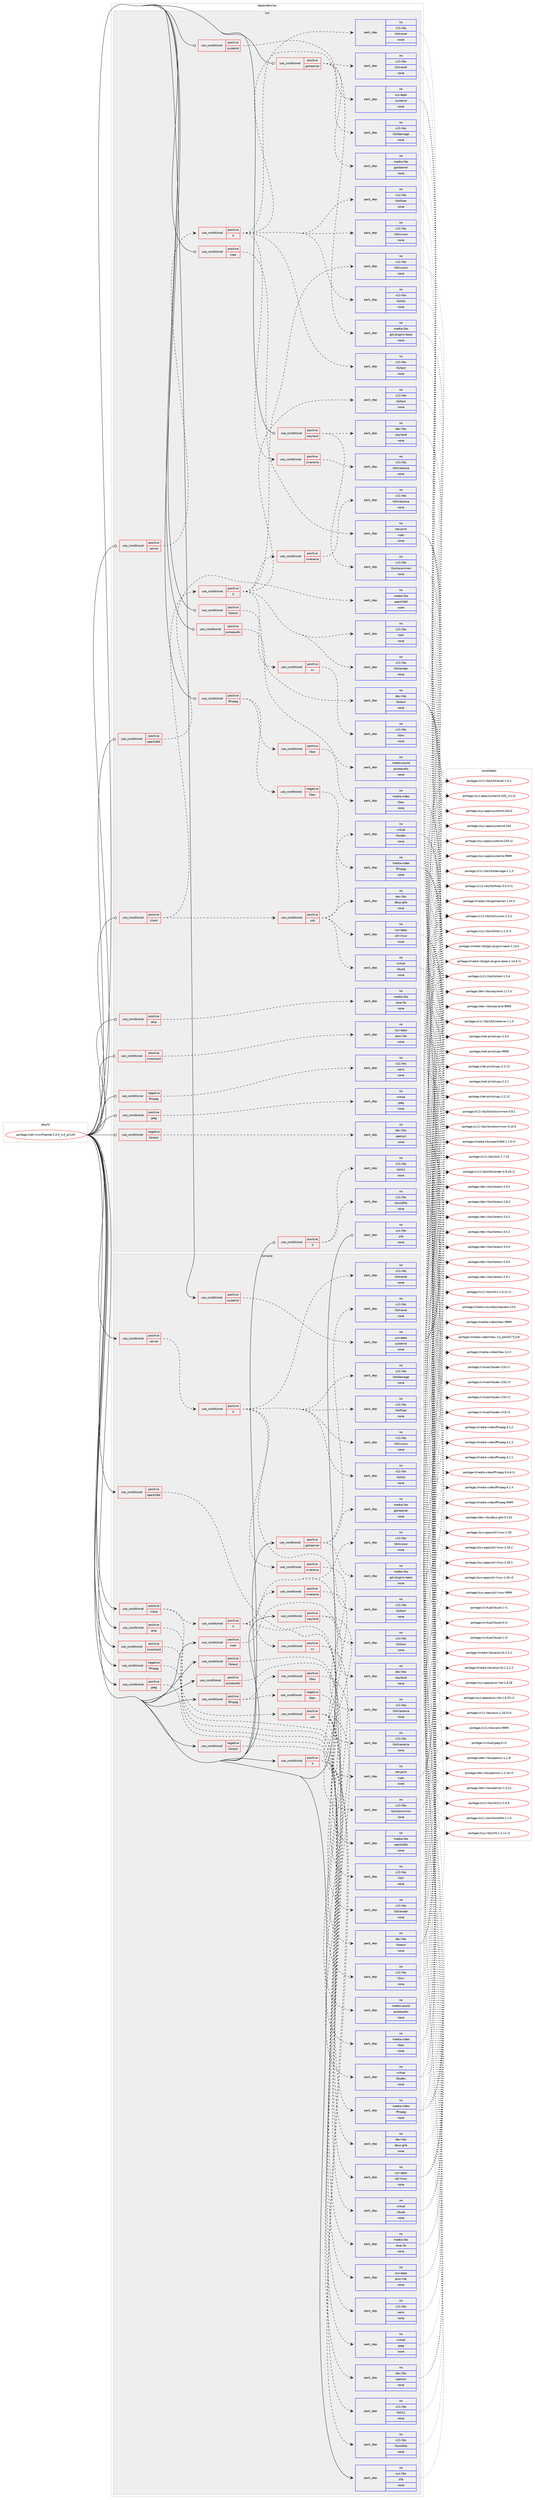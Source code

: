 digraph prolog {

# *************
# Graph options
# *************

newrank=true;
concentrate=true;
compound=true;
graph [rankdir=LR,fontname=Helvetica,fontsize=10,ranksep=1.5];#, ranksep=2.5, nodesep=0.2];
edge  [arrowhead=vee];
node  [fontname=Helvetica,fontsize=10];

# **********
# The ebuild
# **********

subgraph cluster_leftcol {
color=gray;
rank=same;
label=<<i>ebuild</i>>;
id [label="portage://net-misc/freerdp-2.0.0_rc4_p1129", color=red, width=4, href="../net-misc/freerdp-2.0.0_rc4_p1129.svg"];
}

# ****************
# The dependencies
# ****************

subgraph cluster_midcol {
color=gray;
label=<<i>dependencies</i>>;
subgraph cluster_compile {
fillcolor="#eeeeee";
style=filled;
label=<<i>compile</i>>;
subgraph cond17204 {
dependency81733 [label=<<TABLE BORDER="0" CELLBORDER="1" CELLSPACING="0" CELLPADDING="4"><TR><TD ROWSPAN="3" CELLPADDING="10">use_conditional</TD></TR><TR><TD>negative</TD></TR><TR><TD>ffmpeg</TD></TR></TABLE>>, shape=none, color=red];
subgraph pack62957 {
dependency81734 [label=<<TABLE BORDER="0" CELLBORDER="1" CELLSPACING="0" CELLPADDING="4" WIDTH="220"><TR><TD ROWSPAN="6" CELLPADDING="30">pack_dep</TD></TR><TR><TD WIDTH="110">no</TD></TR><TR><TD>x11-libs</TD></TR><TR><TD>cairo</TD></TR><TR><TD>none</TD></TR><TR><TD></TD></TR></TABLE>>, shape=none, color=blue];
}
dependency81733:e -> dependency81734:w [weight=20,style="dashed",arrowhead="vee"];
}
id:e -> dependency81733:w [weight=20,style="solid",arrowhead="vee"];
subgraph cond17205 {
dependency81735 [label=<<TABLE BORDER="0" CELLBORDER="1" CELLSPACING="0" CELLPADDING="4"><TR><TD ROWSPAN="3" CELLPADDING="10">use_conditional</TD></TR><TR><TD>negative</TD></TR><TR><TD>libressl</TD></TR></TABLE>>, shape=none, color=red];
subgraph pack62958 {
dependency81736 [label=<<TABLE BORDER="0" CELLBORDER="1" CELLSPACING="0" CELLPADDING="4" WIDTH="220"><TR><TD ROWSPAN="6" CELLPADDING="30">pack_dep</TD></TR><TR><TD WIDTH="110">no</TD></TR><TR><TD>dev-libs</TD></TR><TR><TD>openssl</TD></TR><TR><TD>none</TD></TR><TR><TD></TD></TR></TABLE>>, shape=none, color=blue];
}
dependency81735:e -> dependency81736:w [weight=20,style="dashed",arrowhead="vee"];
}
id:e -> dependency81735:w [weight=20,style="solid",arrowhead="vee"];
subgraph cond17206 {
dependency81737 [label=<<TABLE BORDER="0" CELLBORDER="1" CELLSPACING="0" CELLPADDING="4"><TR><TD ROWSPAN="3" CELLPADDING="10">use_conditional</TD></TR><TR><TD>positive</TD></TR><TR><TD>X</TD></TR></TABLE>>, shape=none, color=red];
subgraph pack62959 {
dependency81738 [label=<<TABLE BORDER="0" CELLBORDER="1" CELLSPACING="0" CELLPADDING="4" WIDTH="220"><TR><TD ROWSPAN="6" CELLPADDING="30">pack_dep</TD></TR><TR><TD WIDTH="110">no</TD></TR><TR><TD>x11-libs</TD></TR><TR><TD>libX11</TD></TR><TR><TD>none</TD></TR><TR><TD></TD></TR></TABLE>>, shape=none, color=blue];
}
dependency81737:e -> dependency81738:w [weight=20,style="dashed",arrowhead="vee"];
subgraph pack62960 {
dependency81739 [label=<<TABLE BORDER="0" CELLBORDER="1" CELLSPACING="0" CELLPADDING="4" WIDTH="220"><TR><TD ROWSPAN="6" CELLPADDING="30">pack_dep</TD></TR><TR><TD WIDTH="110">no</TD></TR><TR><TD>x11-libs</TD></TR><TR><TD>libxkbfile</TD></TR><TR><TD>none</TD></TR><TR><TD></TD></TR></TABLE>>, shape=none, color=blue];
}
dependency81737:e -> dependency81739:w [weight=20,style="dashed",arrowhead="vee"];
}
id:e -> dependency81737:w [weight=20,style="solid",arrowhead="vee"];
subgraph cond17207 {
dependency81740 [label=<<TABLE BORDER="0" CELLBORDER="1" CELLSPACING="0" CELLPADDING="4"><TR><TD ROWSPAN="3" CELLPADDING="10">use_conditional</TD></TR><TR><TD>positive</TD></TR><TR><TD>alsa</TD></TR></TABLE>>, shape=none, color=red];
subgraph pack62961 {
dependency81741 [label=<<TABLE BORDER="0" CELLBORDER="1" CELLSPACING="0" CELLPADDING="4" WIDTH="220"><TR><TD ROWSPAN="6" CELLPADDING="30">pack_dep</TD></TR><TR><TD WIDTH="110">no</TD></TR><TR><TD>media-libs</TD></TR><TR><TD>alsa-lib</TD></TR><TR><TD>none</TD></TR><TR><TD></TD></TR></TABLE>>, shape=none, color=blue];
}
dependency81740:e -> dependency81741:w [weight=20,style="dashed",arrowhead="vee"];
}
id:e -> dependency81740:w [weight=20,style="solid",arrowhead="vee"];
subgraph cond17208 {
dependency81742 [label=<<TABLE BORDER="0" CELLBORDER="1" CELLSPACING="0" CELLPADDING="4"><TR><TD ROWSPAN="3" CELLPADDING="10">use_conditional</TD></TR><TR><TD>positive</TD></TR><TR><TD>client</TD></TR></TABLE>>, shape=none, color=red];
subgraph cond17209 {
dependency81743 [label=<<TABLE BORDER="0" CELLBORDER="1" CELLSPACING="0" CELLPADDING="4"><TR><TD ROWSPAN="3" CELLPADDING="10">use_conditional</TD></TR><TR><TD>positive</TD></TR><TR><TD>usb</TD></TR></TABLE>>, shape=none, color=red];
subgraph pack62962 {
dependency81744 [label=<<TABLE BORDER="0" CELLBORDER="1" CELLSPACING="0" CELLPADDING="4" WIDTH="220"><TR><TD ROWSPAN="6" CELLPADDING="30">pack_dep</TD></TR><TR><TD WIDTH="110">no</TD></TR><TR><TD>virtual</TD></TR><TR><TD>libudev</TD></TR><TR><TD>none</TD></TR><TR><TD></TD></TR></TABLE>>, shape=none, color=blue];
}
dependency81743:e -> dependency81744:w [weight=20,style="dashed",arrowhead="vee"];
subgraph pack62963 {
dependency81745 [label=<<TABLE BORDER="0" CELLBORDER="1" CELLSPACING="0" CELLPADDING="4" WIDTH="220"><TR><TD ROWSPAN="6" CELLPADDING="30">pack_dep</TD></TR><TR><TD WIDTH="110">no</TD></TR><TR><TD>sys-apps</TD></TR><TR><TD>util-linux</TD></TR><TR><TD>none</TD></TR><TR><TD></TD></TR></TABLE>>, shape=none, color=blue];
}
dependency81743:e -> dependency81745:w [weight=20,style="dashed",arrowhead="vee"];
subgraph pack62964 {
dependency81746 [label=<<TABLE BORDER="0" CELLBORDER="1" CELLSPACING="0" CELLPADDING="4" WIDTH="220"><TR><TD ROWSPAN="6" CELLPADDING="30">pack_dep</TD></TR><TR><TD WIDTH="110">no</TD></TR><TR><TD>dev-libs</TD></TR><TR><TD>dbus-glib</TD></TR><TR><TD>none</TD></TR><TR><TD></TD></TR></TABLE>>, shape=none, color=blue];
}
dependency81743:e -> dependency81746:w [weight=20,style="dashed",arrowhead="vee"];
subgraph pack62965 {
dependency81747 [label=<<TABLE BORDER="0" CELLBORDER="1" CELLSPACING="0" CELLPADDING="4" WIDTH="220"><TR><TD ROWSPAN="6" CELLPADDING="30">pack_dep</TD></TR><TR><TD WIDTH="110">no</TD></TR><TR><TD>virtual</TD></TR><TR><TD>libusb</TD></TR><TR><TD>none</TD></TR><TR><TD></TD></TR></TABLE>>, shape=none, color=blue];
}
dependency81743:e -> dependency81747:w [weight=20,style="dashed",arrowhead="vee"];
}
dependency81742:e -> dependency81743:w [weight=20,style="dashed",arrowhead="vee"];
subgraph cond17210 {
dependency81748 [label=<<TABLE BORDER="0" CELLBORDER="1" CELLSPACING="0" CELLPADDING="4"><TR><TD ROWSPAN="3" CELLPADDING="10">use_conditional</TD></TR><TR><TD>positive</TD></TR><TR><TD>X</TD></TR></TABLE>>, shape=none, color=red];
subgraph pack62966 {
dependency81749 [label=<<TABLE BORDER="0" CELLBORDER="1" CELLSPACING="0" CELLPADDING="4" WIDTH="220"><TR><TD ROWSPAN="6" CELLPADDING="30">pack_dep</TD></TR><TR><TD WIDTH="110">no</TD></TR><TR><TD>x11-libs</TD></TR><TR><TD>libXcursor</TD></TR><TR><TD>none</TD></TR><TR><TD></TD></TR></TABLE>>, shape=none, color=blue];
}
dependency81748:e -> dependency81749:w [weight=20,style="dashed",arrowhead="vee"];
subgraph pack62967 {
dependency81750 [label=<<TABLE BORDER="0" CELLBORDER="1" CELLSPACING="0" CELLPADDING="4" WIDTH="220"><TR><TD ROWSPAN="6" CELLPADDING="30">pack_dep</TD></TR><TR><TD WIDTH="110">no</TD></TR><TR><TD>x11-libs</TD></TR><TR><TD>libXext</TD></TR><TR><TD>none</TD></TR><TR><TD></TD></TR></TABLE>>, shape=none, color=blue];
}
dependency81748:e -> dependency81750:w [weight=20,style="dashed",arrowhead="vee"];
subgraph pack62968 {
dependency81751 [label=<<TABLE BORDER="0" CELLBORDER="1" CELLSPACING="0" CELLPADDING="4" WIDTH="220"><TR><TD ROWSPAN="6" CELLPADDING="30">pack_dep</TD></TR><TR><TD WIDTH="110">no</TD></TR><TR><TD>x11-libs</TD></TR><TR><TD>libXi</TD></TR><TR><TD>none</TD></TR><TR><TD></TD></TR></TABLE>>, shape=none, color=blue];
}
dependency81748:e -> dependency81751:w [weight=20,style="dashed",arrowhead="vee"];
subgraph pack62969 {
dependency81752 [label=<<TABLE BORDER="0" CELLBORDER="1" CELLSPACING="0" CELLPADDING="4" WIDTH="220"><TR><TD ROWSPAN="6" CELLPADDING="30">pack_dep</TD></TR><TR><TD WIDTH="110">no</TD></TR><TR><TD>x11-libs</TD></TR><TR><TD>libXrender</TD></TR><TR><TD>none</TD></TR><TR><TD></TD></TR></TABLE>>, shape=none, color=blue];
}
dependency81748:e -> dependency81752:w [weight=20,style="dashed",arrowhead="vee"];
subgraph cond17211 {
dependency81753 [label=<<TABLE BORDER="0" CELLBORDER="1" CELLSPACING="0" CELLPADDING="4"><TR><TD ROWSPAN="3" CELLPADDING="10">use_conditional</TD></TR><TR><TD>positive</TD></TR><TR><TD>xinerama</TD></TR></TABLE>>, shape=none, color=red];
subgraph pack62970 {
dependency81754 [label=<<TABLE BORDER="0" CELLBORDER="1" CELLSPACING="0" CELLPADDING="4" WIDTH="220"><TR><TD ROWSPAN="6" CELLPADDING="30">pack_dep</TD></TR><TR><TD WIDTH="110">no</TD></TR><TR><TD>x11-libs</TD></TR><TR><TD>libXinerama</TD></TR><TR><TD>none</TD></TR><TR><TD></TD></TR></TABLE>>, shape=none, color=blue];
}
dependency81753:e -> dependency81754:w [weight=20,style="dashed",arrowhead="vee"];
}
dependency81748:e -> dependency81753:w [weight=20,style="dashed",arrowhead="vee"];
subgraph cond17212 {
dependency81755 [label=<<TABLE BORDER="0" CELLBORDER="1" CELLSPACING="0" CELLPADDING="4"><TR><TD ROWSPAN="3" CELLPADDING="10">use_conditional</TD></TR><TR><TD>positive</TD></TR><TR><TD>xv</TD></TR></TABLE>>, shape=none, color=red];
subgraph pack62971 {
dependency81756 [label=<<TABLE BORDER="0" CELLBORDER="1" CELLSPACING="0" CELLPADDING="4" WIDTH="220"><TR><TD ROWSPAN="6" CELLPADDING="30">pack_dep</TD></TR><TR><TD WIDTH="110">no</TD></TR><TR><TD>x11-libs</TD></TR><TR><TD>libXv</TD></TR><TR><TD>none</TD></TR><TR><TD></TD></TR></TABLE>>, shape=none, color=blue];
}
dependency81755:e -> dependency81756:w [weight=20,style="dashed",arrowhead="vee"];
}
dependency81748:e -> dependency81755:w [weight=20,style="dashed",arrowhead="vee"];
}
dependency81742:e -> dependency81748:w [weight=20,style="dashed",arrowhead="vee"];
}
id:e -> dependency81742:w [weight=20,style="solid",arrowhead="vee"];
subgraph cond17213 {
dependency81757 [label=<<TABLE BORDER="0" CELLBORDER="1" CELLSPACING="0" CELLPADDING="4"><TR><TD ROWSPAN="3" CELLPADDING="10">use_conditional</TD></TR><TR><TD>positive</TD></TR><TR><TD>cups</TD></TR></TABLE>>, shape=none, color=red];
subgraph pack62972 {
dependency81758 [label=<<TABLE BORDER="0" CELLBORDER="1" CELLSPACING="0" CELLPADDING="4" WIDTH="220"><TR><TD ROWSPAN="6" CELLPADDING="30">pack_dep</TD></TR><TR><TD WIDTH="110">no</TD></TR><TR><TD>net-print</TD></TR><TR><TD>cups</TD></TR><TR><TD>none</TD></TR><TR><TD></TD></TR></TABLE>>, shape=none, color=blue];
}
dependency81757:e -> dependency81758:w [weight=20,style="dashed",arrowhead="vee"];
}
id:e -> dependency81757:w [weight=20,style="solid",arrowhead="vee"];
subgraph cond17214 {
dependency81759 [label=<<TABLE BORDER="0" CELLBORDER="1" CELLSPACING="0" CELLPADDING="4"><TR><TD ROWSPAN="3" CELLPADDING="10">use_conditional</TD></TR><TR><TD>positive</TD></TR><TR><TD>ffmpeg</TD></TR></TABLE>>, shape=none, color=red];
subgraph cond17215 {
dependency81760 [label=<<TABLE BORDER="0" CELLBORDER="1" CELLSPACING="0" CELLPADDING="4"><TR><TD ROWSPAN="3" CELLPADDING="10">use_conditional</TD></TR><TR><TD>positive</TD></TR><TR><TD>libav</TD></TR></TABLE>>, shape=none, color=red];
subgraph pack62973 {
dependency81761 [label=<<TABLE BORDER="0" CELLBORDER="1" CELLSPACING="0" CELLPADDING="4" WIDTH="220"><TR><TD ROWSPAN="6" CELLPADDING="30">pack_dep</TD></TR><TR><TD WIDTH="110">no</TD></TR><TR><TD>media-video</TD></TR><TR><TD>libav</TD></TR><TR><TD>none</TD></TR><TR><TD></TD></TR></TABLE>>, shape=none, color=blue];
}
dependency81760:e -> dependency81761:w [weight=20,style="dashed",arrowhead="vee"];
}
dependency81759:e -> dependency81760:w [weight=20,style="dashed",arrowhead="vee"];
subgraph cond17216 {
dependency81762 [label=<<TABLE BORDER="0" CELLBORDER="1" CELLSPACING="0" CELLPADDING="4"><TR><TD ROWSPAN="3" CELLPADDING="10">use_conditional</TD></TR><TR><TD>negative</TD></TR><TR><TD>libav</TD></TR></TABLE>>, shape=none, color=red];
subgraph pack62974 {
dependency81763 [label=<<TABLE BORDER="0" CELLBORDER="1" CELLSPACING="0" CELLPADDING="4" WIDTH="220"><TR><TD ROWSPAN="6" CELLPADDING="30">pack_dep</TD></TR><TR><TD WIDTH="110">no</TD></TR><TR><TD>media-video</TD></TR><TR><TD>ffmpeg</TD></TR><TR><TD>none</TD></TR><TR><TD></TD></TR></TABLE>>, shape=none, color=blue];
}
dependency81762:e -> dependency81763:w [weight=20,style="dashed",arrowhead="vee"];
}
dependency81759:e -> dependency81762:w [weight=20,style="dashed",arrowhead="vee"];
}
id:e -> dependency81759:w [weight=20,style="solid",arrowhead="vee"];
subgraph cond17217 {
dependency81764 [label=<<TABLE BORDER="0" CELLBORDER="1" CELLSPACING="0" CELLPADDING="4"><TR><TD ROWSPAN="3" CELLPADDING="10">use_conditional</TD></TR><TR><TD>positive</TD></TR><TR><TD>gstreamer</TD></TR></TABLE>>, shape=none, color=red];
subgraph pack62975 {
dependency81765 [label=<<TABLE BORDER="0" CELLBORDER="1" CELLSPACING="0" CELLPADDING="4" WIDTH="220"><TR><TD ROWSPAN="6" CELLPADDING="30">pack_dep</TD></TR><TR><TD WIDTH="110">no</TD></TR><TR><TD>media-libs</TD></TR><TR><TD>gstreamer</TD></TR><TR><TD>none</TD></TR><TR><TD></TD></TR></TABLE>>, shape=none, color=blue];
}
dependency81764:e -> dependency81765:w [weight=20,style="dashed",arrowhead="vee"];
subgraph pack62976 {
dependency81766 [label=<<TABLE BORDER="0" CELLBORDER="1" CELLSPACING="0" CELLPADDING="4" WIDTH="220"><TR><TD ROWSPAN="6" CELLPADDING="30">pack_dep</TD></TR><TR><TD WIDTH="110">no</TD></TR><TR><TD>media-libs</TD></TR><TR><TD>gst-plugins-base</TD></TR><TR><TD>none</TD></TR><TR><TD></TD></TR></TABLE>>, shape=none, color=blue];
}
dependency81764:e -> dependency81766:w [weight=20,style="dashed",arrowhead="vee"];
subgraph pack62977 {
dependency81767 [label=<<TABLE BORDER="0" CELLBORDER="1" CELLSPACING="0" CELLPADDING="4" WIDTH="220"><TR><TD ROWSPAN="6" CELLPADDING="30">pack_dep</TD></TR><TR><TD WIDTH="110">no</TD></TR><TR><TD>x11-libs</TD></TR><TR><TD>libXrandr</TD></TR><TR><TD>none</TD></TR><TR><TD></TD></TR></TABLE>>, shape=none, color=blue];
}
dependency81764:e -> dependency81767:w [weight=20,style="dashed",arrowhead="vee"];
}
id:e -> dependency81764:w [weight=20,style="solid",arrowhead="vee"];
subgraph cond17218 {
dependency81768 [label=<<TABLE BORDER="0" CELLBORDER="1" CELLSPACING="0" CELLPADDING="4"><TR><TD ROWSPAN="3" CELLPADDING="10">use_conditional</TD></TR><TR><TD>positive</TD></TR><TR><TD>jpeg</TD></TR></TABLE>>, shape=none, color=red];
subgraph pack62978 {
dependency81769 [label=<<TABLE BORDER="0" CELLBORDER="1" CELLSPACING="0" CELLPADDING="4" WIDTH="220"><TR><TD ROWSPAN="6" CELLPADDING="30">pack_dep</TD></TR><TR><TD WIDTH="110">no</TD></TR><TR><TD>virtual</TD></TR><TR><TD>jpeg</TD></TR><TR><TD>none</TD></TR><TR><TD></TD></TR></TABLE>>, shape=none, color=blue];
}
dependency81768:e -> dependency81769:w [weight=20,style="dashed",arrowhead="vee"];
}
id:e -> dependency81768:w [weight=20,style="solid",arrowhead="vee"];
subgraph cond17219 {
dependency81770 [label=<<TABLE BORDER="0" CELLBORDER="1" CELLSPACING="0" CELLPADDING="4"><TR><TD ROWSPAN="3" CELLPADDING="10">use_conditional</TD></TR><TR><TD>positive</TD></TR><TR><TD>libressl</TD></TR></TABLE>>, shape=none, color=red];
subgraph pack62979 {
dependency81771 [label=<<TABLE BORDER="0" CELLBORDER="1" CELLSPACING="0" CELLPADDING="4" WIDTH="220"><TR><TD ROWSPAN="6" CELLPADDING="30">pack_dep</TD></TR><TR><TD WIDTH="110">no</TD></TR><TR><TD>dev-libs</TD></TR><TR><TD>libressl</TD></TR><TR><TD>none</TD></TR><TR><TD></TD></TR></TABLE>>, shape=none, color=blue];
}
dependency81770:e -> dependency81771:w [weight=20,style="dashed",arrowhead="vee"];
}
id:e -> dependency81770:w [weight=20,style="solid",arrowhead="vee"];
subgraph cond17220 {
dependency81772 [label=<<TABLE BORDER="0" CELLBORDER="1" CELLSPACING="0" CELLPADDING="4"><TR><TD ROWSPAN="3" CELLPADDING="10">use_conditional</TD></TR><TR><TD>positive</TD></TR><TR><TD>openh264</TD></TR></TABLE>>, shape=none, color=red];
subgraph pack62980 {
dependency81773 [label=<<TABLE BORDER="0" CELLBORDER="1" CELLSPACING="0" CELLPADDING="4" WIDTH="220"><TR><TD ROWSPAN="6" CELLPADDING="30">pack_dep</TD></TR><TR><TD WIDTH="110">no</TD></TR><TR><TD>media-libs</TD></TR><TR><TD>openh264</TD></TR><TR><TD>none</TD></TR><TR><TD></TD></TR></TABLE>>, shape=none, color=blue];
}
dependency81772:e -> dependency81773:w [weight=20,style="dashed",arrowhead="vee"];
}
id:e -> dependency81772:w [weight=20,style="solid",arrowhead="vee"];
subgraph cond17221 {
dependency81774 [label=<<TABLE BORDER="0" CELLBORDER="1" CELLSPACING="0" CELLPADDING="4"><TR><TD ROWSPAN="3" CELLPADDING="10">use_conditional</TD></TR><TR><TD>positive</TD></TR><TR><TD>pulseaudio</TD></TR></TABLE>>, shape=none, color=red];
subgraph pack62981 {
dependency81775 [label=<<TABLE BORDER="0" CELLBORDER="1" CELLSPACING="0" CELLPADDING="4" WIDTH="220"><TR><TD ROWSPAN="6" CELLPADDING="30">pack_dep</TD></TR><TR><TD WIDTH="110">no</TD></TR><TR><TD>media-sound</TD></TR><TR><TD>pulseaudio</TD></TR><TR><TD>none</TD></TR><TR><TD></TD></TR></TABLE>>, shape=none, color=blue];
}
dependency81774:e -> dependency81775:w [weight=20,style="dashed",arrowhead="vee"];
}
id:e -> dependency81774:w [weight=20,style="solid",arrowhead="vee"];
subgraph cond17222 {
dependency81776 [label=<<TABLE BORDER="0" CELLBORDER="1" CELLSPACING="0" CELLPADDING="4"><TR><TD ROWSPAN="3" CELLPADDING="10">use_conditional</TD></TR><TR><TD>positive</TD></TR><TR><TD>server</TD></TR></TABLE>>, shape=none, color=red];
subgraph cond17223 {
dependency81777 [label=<<TABLE BORDER="0" CELLBORDER="1" CELLSPACING="0" CELLPADDING="4"><TR><TD ROWSPAN="3" CELLPADDING="10">use_conditional</TD></TR><TR><TD>positive</TD></TR><TR><TD>X</TD></TR></TABLE>>, shape=none, color=red];
subgraph pack62982 {
dependency81778 [label=<<TABLE BORDER="0" CELLBORDER="1" CELLSPACING="0" CELLPADDING="4" WIDTH="220"><TR><TD ROWSPAN="6" CELLPADDING="30">pack_dep</TD></TR><TR><TD WIDTH="110">no</TD></TR><TR><TD>x11-libs</TD></TR><TR><TD>libXcursor</TD></TR><TR><TD>none</TD></TR><TR><TD></TD></TR></TABLE>>, shape=none, color=blue];
}
dependency81777:e -> dependency81778:w [weight=20,style="dashed",arrowhead="vee"];
subgraph pack62983 {
dependency81779 [label=<<TABLE BORDER="0" CELLBORDER="1" CELLSPACING="0" CELLPADDING="4" WIDTH="220"><TR><TD ROWSPAN="6" CELLPADDING="30">pack_dep</TD></TR><TR><TD WIDTH="110">no</TD></TR><TR><TD>x11-libs</TD></TR><TR><TD>libXdamage</TD></TR><TR><TD>none</TD></TR><TR><TD></TD></TR></TABLE>>, shape=none, color=blue];
}
dependency81777:e -> dependency81779:w [weight=20,style="dashed",arrowhead="vee"];
subgraph pack62984 {
dependency81780 [label=<<TABLE BORDER="0" CELLBORDER="1" CELLSPACING="0" CELLPADDING="4" WIDTH="220"><TR><TD ROWSPAN="6" CELLPADDING="30">pack_dep</TD></TR><TR><TD WIDTH="110">no</TD></TR><TR><TD>x11-libs</TD></TR><TR><TD>libXext</TD></TR><TR><TD>none</TD></TR><TR><TD></TD></TR></TABLE>>, shape=none, color=blue];
}
dependency81777:e -> dependency81780:w [weight=20,style="dashed",arrowhead="vee"];
subgraph pack62985 {
dependency81781 [label=<<TABLE BORDER="0" CELLBORDER="1" CELLSPACING="0" CELLPADDING="4" WIDTH="220"><TR><TD ROWSPAN="6" CELLPADDING="30">pack_dep</TD></TR><TR><TD WIDTH="110">no</TD></TR><TR><TD>x11-libs</TD></TR><TR><TD>libXfixes</TD></TR><TR><TD>none</TD></TR><TR><TD></TD></TR></TABLE>>, shape=none, color=blue];
}
dependency81777:e -> dependency81781:w [weight=20,style="dashed",arrowhead="vee"];
subgraph pack62986 {
dependency81782 [label=<<TABLE BORDER="0" CELLBORDER="1" CELLSPACING="0" CELLPADDING="4" WIDTH="220"><TR><TD ROWSPAN="6" CELLPADDING="30">pack_dep</TD></TR><TR><TD WIDTH="110">no</TD></TR><TR><TD>x11-libs</TD></TR><TR><TD>libXrandr</TD></TR><TR><TD>none</TD></TR><TR><TD></TD></TR></TABLE>>, shape=none, color=blue];
}
dependency81777:e -> dependency81782:w [weight=20,style="dashed",arrowhead="vee"];
subgraph pack62987 {
dependency81783 [label=<<TABLE BORDER="0" CELLBORDER="1" CELLSPACING="0" CELLPADDING="4" WIDTH="220"><TR><TD ROWSPAN="6" CELLPADDING="30">pack_dep</TD></TR><TR><TD WIDTH="110">no</TD></TR><TR><TD>x11-libs</TD></TR><TR><TD>libXtst</TD></TR><TR><TD>none</TD></TR><TR><TD></TD></TR></TABLE>>, shape=none, color=blue];
}
dependency81777:e -> dependency81783:w [weight=20,style="dashed",arrowhead="vee"];
subgraph cond17224 {
dependency81784 [label=<<TABLE BORDER="0" CELLBORDER="1" CELLSPACING="0" CELLPADDING="4"><TR><TD ROWSPAN="3" CELLPADDING="10">use_conditional</TD></TR><TR><TD>positive</TD></TR><TR><TD>xinerama</TD></TR></TABLE>>, shape=none, color=red];
subgraph pack62988 {
dependency81785 [label=<<TABLE BORDER="0" CELLBORDER="1" CELLSPACING="0" CELLPADDING="4" WIDTH="220"><TR><TD ROWSPAN="6" CELLPADDING="30">pack_dep</TD></TR><TR><TD WIDTH="110">no</TD></TR><TR><TD>x11-libs</TD></TR><TR><TD>libXinerama</TD></TR><TR><TD>none</TD></TR><TR><TD></TD></TR></TABLE>>, shape=none, color=blue];
}
dependency81784:e -> dependency81785:w [weight=20,style="dashed",arrowhead="vee"];
}
dependency81777:e -> dependency81784:w [weight=20,style="dashed",arrowhead="vee"];
}
dependency81776:e -> dependency81777:w [weight=20,style="dashed",arrowhead="vee"];
}
id:e -> dependency81776:w [weight=20,style="solid",arrowhead="vee"];
subgraph cond17225 {
dependency81786 [label=<<TABLE BORDER="0" CELLBORDER="1" CELLSPACING="0" CELLPADDING="4"><TR><TD ROWSPAN="3" CELLPADDING="10">use_conditional</TD></TR><TR><TD>positive</TD></TR><TR><TD>smartcard</TD></TR></TABLE>>, shape=none, color=red];
subgraph pack62989 {
dependency81787 [label=<<TABLE BORDER="0" CELLBORDER="1" CELLSPACING="0" CELLPADDING="4" WIDTH="220"><TR><TD ROWSPAN="6" CELLPADDING="30">pack_dep</TD></TR><TR><TD WIDTH="110">no</TD></TR><TR><TD>sys-apps</TD></TR><TR><TD>pcsc-lite</TD></TR><TR><TD>none</TD></TR><TR><TD></TD></TR></TABLE>>, shape=none, color=blue];
}
dependency81786:e -> dependency81787:w [weight=20,style="dashed",arrowhead="vee"];
}
id:e -> dependency81786:w [weight=20,style="solid",arrowhead="vee"];
subgraph cond17226 {
dependency81788 [label=<<TABLE BORDER="0" CELLBORDER="1" CELLSPACING="0" CELLPADDING="4"><TR><TD ROWSPAN="3" CELLPADDING="10">use_conditional</TD></TR><TR><TD>positive</TD></TR><TR><TD>systemd</TD></TR></TABLE>>, shape=none, color=red];
subgraph pack62990 {
dependency81789 [label=<<TABLE BORDER="0" CELLBORDER="1" CELLSPACING="0" CELLPADDING="4" WIDTH="220"><TR><TD ROWSPAN="6" CELLPADDING="30">pack_dep</TD></TR><TR><TD WIDTH="110">no</TD></TR><TR><TD>sys-apps</TD></TR><TR><TD>systemd</TD></TR><TR><TD>none</TD></TR><TR><TD></TD></TR></TABLE>>, shape=none, color=blue];
}
dependency81788:e -> dependency81789:w [weight=20,style="dashed",arrowhead="vee"];
}
id:e -> dependency81788:w [weight=20,style="solid",arrowhead="vee"];
subgraph cond17227 {
dependency81790 [label=<<TABLE BORDER="0" CELLBORDER="1" CELLSPACING="0" CELLPADDING="4"><TR><TD ROWSPAN="3" CELLPADDING="10">use_conditional</TD></TR><TR><TD>positive</TD></TR><TR><TD>wayland</TD></TR></TABLE>>, shape=none, color=red];
subgraph pack62991 {
dependency81791 [label=<<TABLE BORDER="0" CELLBORDER="1" CELLSPACING="0" CELLPADDING="4" WIDTH="220"><TR><TD ROWSPAN="6" CELLPADDING="30">pack_dep</TD></TR><TR><TD WIDTH="110">no</TD></TR><TR><TD>dev-libs</TD></TR><TR><TD>wayland</TD></TR><TR><TD>none</TD></TR><TR><TD></TD></TR></TABLE>>, shape=none, color=blue];
}
dependency81790:e -> dependency81791:w [weight=20,style="dashed",arrowhead="vee"];
subgraph pack62992 {
dependency81792 [label=<<TABLE BORDER="0" CELLBORDER="1" CELLSPACING="0" CELLPADDING="4" WIDTH="220"><TR><TD ROWSPAN="6" CELLPADDING="30">pack_dep</TD></TR><TR><TD WIDTH="110">no</TD></TR><TR><TD>x11-libs</TD></TR><TR><TD>libxkbcommon</TD></TR><TR><TD>none</TD></TR><TR><TD></TD></TR></TABLE>>, shape=none, color=blue];
}
dependency81790:e -> dependency81792:w [weight=20,style="dashed",arrowhead="vee"];
}
id:e -> dependency81790:w [weight=20,style="solid",arrowhead="vee"];
subgraph pack62993 {
dependency81793 [label=<<TABLE BORDER="0" CELLBORDER="1" CELLSPACING="0" CELLPADDING="4" WIDTH="220"><TR><TD ROWSPAN="6" CELLPADDING="30">pack_dep</TD></TR><TR><TD WIDTH="110">no</TD></TR><TR><TD>sys-libs</TD></TR><TR><TD>zlib</TD></TR><TR><TD>none</TD></TR><TR><TD></TD></TR></TABLE>>, shape=none, color=blue];
}
id:e -> dependency81793:w [weight=20,style="solid",arrowhead="vee"];
}
subgraph cluster_compileandrun {
fillcolor="#eeeeee";
style=filled;
label=<<i>compile and run</i>>;
}
subgraph cluster_run {
fillcolor="#eeeeee";
style=filled;
label=<<i>run</i>>;
subgraph cond17228 {
dependency81794 [label=<<TABLE BORDER="0" CELLBORDER="1" CELLSPACING="0" CELLPADDING="4"><TR><TD ROWSPAN="3" CELLPADDING="10">use_conditional</TD></TR><TR><TD>negative</TD></TR><TR><TD>ffmpeg</TD></TR></TABLE>>, shape=none, color=red];
subgraph pack62994 {
dependency81795 [label=<<TABLE BORDER="0" CELLBORDER="1" CELLSPACING="0" CELLPADDING="4" WIDTH="220"><TR><TD ROWSPAN="6" CELLPADDING="30">pack_dep</TD></TR><TR><TD WIDTH="110">no</TD></TR><TR><TD>x11-libs</TD></TR><TR><TD>cairo</TD></TR><TR><TD>none</TD></TR><TR><TD></TD></TR></TABLE>>, shape=none, color=blue];
}
dependency81794:e -> dependency81795:w [weight=20,style="dashed",arrowhead="vee"];
}
id:e -> dependency81794:w [weight=20,style="solid",arrowhead="odot"];
subgraph cond17229 {
dependency81796 [label=<<TABLE BORDER="0" CELLBORDER="1" CELLSPACING="0" CELLPADDING="4"><TR><TD ROWSPAN="3" CELLPADDING="10">use_conditional</TD></TR><TR><TD>negative</TD></TR><TR><TD>libressl</TD></TR></TABLE>>, shape=none, color=red];
subgraph pack62995 {
dependency81797 [label=<<TABLE BORDER="0" CELLBORDER="1" CELLSPACING="0" CELLPADDING="4" WIDTH="220"><TR><TD ROWSPAN="6" CELLPADDING="30">pack_dep</TD></TR><TR><TD WIDTH="110">no</TD></TR><TR><TD>dev-libs</TD></TR><TR><TD>openssl</TD></TR><TR><TD>none</TD></TR><TR><TD></TD></TR></TABLE>>, shape=none, color=blue];
}
dependency81796:e -> dependency81797:w [weight=20,style="dashed",arrowhead="vee"];
}
id:e -> dependency81796:w [weight=20,style="solid",arrowhead="odot"];
subgraph cond17230 {
dependency81798 [label=<<TABLE BORDER="0" CELLBORDER="1" CELLSPACING="0" CELLPADDING="4"><TR><TD ROWSPAN="3" CELLPADDING="10">use_conditional</TD></TR><TR><TD>positive</TD></TR><TR><TD>X</TD></TR></TABLE>>, shape=none, color=red];
subgraph pack62996 {
dependency81799 [label=<<TABLE BORDER="0" CELLBORDER="1" CELLSPACING="0" CELLPADDING="4" WIDTH="220"><TR><TD ROWSPAN="6" CELLPADDING="30">pack_dep</TD></TR><TR><TD WIDTH="110">no</TD></TR><TR><TD>x11-libs</TD></TR><TR><TD>libX11</TD></TR><TR><TD>none</TD></TR><TR><TD></TD></TR></TABLE>>, shape=none, color=blue];
}
dependency81798:e -> dependency81799:w [weight=20,style="dashed",arrowhead="vee"];
subgraph pack62997 {
dependency81800 [label=<<TABLE BORDER="0" CELLBORDER="1" CELLSPACING="0" CELLPADDING="4" WIDTH="220"><TR><TD ROWSPAN="6" CELLPADDING="30">pack_dep</TD></TR><TR><TD WIDTH="110">no</TD></TR><TR><TD>x11-libs</TD></TR><TR><TD>libxkbfile</TD></TR><TR><TD>none</TD></TR><TR><TD></TD></TR></TABLE>>, shape=none, color=blue];
}
dependency81798:e -> dependency81800:w [weight=20,style="dashed",arrowhead="vee"];
}
id:e -> dependency81798:w [weight=20,style="solid",arrowhead="odot"];
subgraph cond17231 {
dependency81801 [label=<<TABLE BORDER="0" CELLBORDER="1" CELLSPACING="0" CELLPADDING="4"><TR><TD ROWSPAN="3" CELLPADDING="10">use_conditional</TD></TR><TR><TD>positive</TD></TR><TR><TD>alsa</TD></TR></TABLE>>, shape=none, color=red];
subgraph pack62998 {
dependency81802 [label=<<TABLE BORDER="0" CELLBORDER="1" CELLSPACING="0" CELLPADDING="4" WIDTH="220"><TR><TD ROWSPAN="6" CELLPADDING="30">pack_dep</TD></TR><TR><TD WIDTH="110">no</TD></TR><TR><TD>media-libs</TD></TR><TR><TD>alsa-lib</TD></TR><TR><TD>none</TD></TR><TR><TD></TD></TR></TABLE>>, shape=none, color=blue];
}
dependency81801:e -> dependency81802:w [weight=20,style="dashed",arrowhead="vee"];
}
id:e -> dependency81801:w [weight=20,style="solid",arrowhead="odot"];
subgraph cond17232 {
dependency81803 [label=<<TABLE BORDER="0" CELLBORDER="1" CELLSPACING="0" CELLPADDING="4"><TR><TD ROWSPAN="3" CELLPADDING="10">use_conditional</TD></TR><TR><TD>positive</TD></TR><TR><TD>client</TD></TR></TABLE>>, shape=none, color=red];
subgraph cond17233 {
dependency81804 [label=<<TABLE BORDER="0" CELLBORDER="1" CELLSPACING="0" CELLPADDING="4"><TR><TD ROWSPAN="3" CELLPADDING="10">use_conditional</TD></TR><TR><TD>positive</TD></TR><TR><TD>usb</TD></TR></TABLE>>, shape=none, color=red];
subgraph pack62999 {
dependency81805 [label=<<TABLE BORDER="0" CELLBORDER="1" CELLSPACING="0" CELLPADDING="4" WIDTH="220"><TR><TD ROWSPAN="6" CELLPADDING="30">pack_dep</TD></TR><TR><TD WIDTH="110">no</TD></TR><TR><TD>virtual</TD></TR><TR><TD>libudev</TD></TR><TR><TD>none</TD></TR><TR><TD></TD></TR></TABLE>>, shape=none, color=blue];
}
dependency81804:e -> dependency81805:w [weight=20,style="dashed",arrowhead="vee"];
subgraph pack63000 {
dependency81806 [label=<<TABLE BORDER="0" CELLBORDER="1" CELLSPACING="0" CELLPADDING="4" WIDTH="220"><TR><TD ROWSPAN="6" CELLPADDING="30">pack_dep</TD></TR><TR><TD WIDTH="110">no</TD></TR><TR><TD>sys-apps</TD></TR><TR><TD>util-linux</TD></TR><TR><TD>none</TD></TR><TR><TD></TD></TR></TABLE>>, shape=none, color=blue];
}
dependency81804:e -> dependency81806:w [weight=20,style="dashed",arrowhead="vee"];
subgraph pack63001 {
dependency81807 [label=<<TABLE BORDER="0" CELLBORDER="1" CELLSPACING="0" CELLPADDING="4" WIDTH="220"><TR><TD ROWSPAN="6" CELLPADDING="30">pack_dep</TD></TR><TR><TD WIDTH="110">no</TD></TR><TR><TD>dev-libs</TD></TR><TR><TD>dbus-glib</TD></TR><TR><TD>none</TD></TR><TR><TD></TD></TR></TABLE>>, shape=none, color=blue];
}
dependency81804:e -> dependency81807:w [weight=20,style="dashed",arrowhead="vee"];
subgraph pack63002 {
dependency81808 [label=<<TABLE BORDER="0" CELLBORDER="1" CELLSPACING="0" CELLPADDING="4" WIDTH="220"><TR><TD ROWSPAN="6" CELLPADDING="30">pack_dep</TD></TR><TR><TD WIDTH="110">no</TD></TR><TR><TD>virtual</TD></TR><TR><TD>libusb</TD></TR><TR><TD>none</TD></TR><TR><TD></TD></TR></TABLE>>, shape=none, color=blue];
}
dependency81804:e -> dependency81808:w [weight=20,style="dashed",arrowhead="vee"];
}
dependency81803:e -> dependency81804:w [weight=20,style="dashed",arrowhead="vee"];
subgraph cond17234 {
dependency81809 [label=<<TABLE BORDER="0" CELLBORDER="1" CELLSPACING="0" CELLPADDING="4"><TR><TD ROWSPAN="3" CELLPADDING="10">use_conditional</TD></TR><TR><TD>positive</TD></TR><TR><TD>X</TD></TR></TABLE>>, shape=none, color=red];
subgraph pack63003 {
dependency81810 [label=<<TABLE BORDER="0" CELLBORDER="1" CELLSPACING="0" CELLPADDING="4" WIDTH="220"><TR><TD ROWSPAN="6" CELLPADDING="30">pack_dep</TD></TR><TR><TD WIDTH="110">no</TD></TR><TR><TD>x11-libs</TD></TR><TR><TD>libXcursor</TD></TR><TR><TD>none</TD></TR><TR><TD></TD></TR></TABLE>>, shape=none, color=blue];
}
dependency81809:e -> dependency81810:w [weight=20,style="dashed",arrowhead="vee"];
subgraph pack63004 {
dependency81811 [label=<<TABLE BORDER="0" CELLBORDER="1" CELLSPACING="0" CELLPADDING="4" WIDTH="220"><TR><TD ROWSPAN="6" CELLPADDING="30">pack_dep</TD></TR><TR><TD WIDTH="110">no</TD></TR><TR><TD>x11-libs</TD></TR><TR><TD>libXext</TD></TR><TR><TD>none</TD></TR><TR><TD></TD></TR></TABLE>>, shape=none, color=blue];
}
dependency81809:e -> dependency81811:w [weight=20,style="dashed",arrowhead="vee"];
subgraph pack63005 {
dependency81812 [label=<<TABLE BORDER="0" CELLBORDER="1" CELLSPACING="0" CELLPADDING="4" WIDTH="220"><TR><TD ROWSPAN="6" CELLPADDING="30">pack_dep</TD></TR><TR><TD WIDTH="110">no</TD></TR><TR><TD>x11-libs</TD></TR><TR><TD>libXi</TD></TR><TR><TD>none</TD></TR><TR><TD></TD></TR></TABLE>>, shape=none, color=blue];
}
dependency81809:e -> dependency81812:w [weight=20,style="dashed",arrowhead="vee"];
subgraph pack63006 {
dependency81813 [label=<<TABLE BORDER="0" CELLBORDER="1" CELLSPACING="0" CELLPADDING="4" WIDTH="220"><TR><TD ROWSPAN="6" CELLPADDING="30">pack_dep</TD></TR><TR><TD WIDTH="110">no</TD></TR><TR><TD>x11-libs</TD></TR><TR><TD>libXrender</TD></TR><TR><TD>none</TD></TR><TR><TD></TD></TR></TABLE>>, shape=none, color=blue];
}
dependency81809:e -> dependency81813:w [weight=20,style="dashed",arrowhead="vee"];
subgraph cond17235 {
dependency81814 [label=<<TABLE BORDER="0" CELLBORDER="1" CELLSPACING="0" CELLPADDING="4"><TR><TD ROWSPAN="3" CELLPADDING="10">use_conditional</TD></TR><TR><TD>positive</TD></TR><TR><TD>xinerama</TD></TR></TABLE>>, shape=none, color=red];
subgraph pack63007 {
dependency81815 [label=<<TABLE BORDER="0" CELLBORDER="1" CELLSPACING="0" CELLPADDING="4" WIDTH="220"><TR><TD ROWSPAN="6" CELLPADDING="30">pack_dep</TD></TR><TR><TD WIDTH="110">no</TD></TR><TR><TD>x11-libs</TD></TR><TR><TD>libXinerama</TD></TR><TR><TD>none</TD></TR><TR><TD></TD></TR></TABLE>>, shape=none, color=blue];
}
dependency81814:e -> dependency81815:w [weight=20,style="dashed",arrowhead="vee"];
}
dependency81809:e -> dependency81814:w [weight=20,style="dashed",arrowhead="vee"];
subgraph cond17236 {
dependency81816 [label=<<TABLE BORDER="0" CELLBORDER="1" CELLSPACING="0" CELLPADDING="4"><TR><TD ROWSPAN="3" CELLPADDING="10">use_conditional</TD></TR><TR><TD>positive</TD></TR><TR><TD>xv</TD></TR></TABLE>>, shape=none, color=red];
subgraph pack63008 {
dependency81817 [label=<<TABLE BORDER="0" CELLBORDER="1" CELLSPACING="0" CELLPADDING="4" WIDTH="220"><TR><TD ROWSPAN="6" CELLPADDING="30">pack_dep</TD></TR><TR><TD WIDTH="110">no</TD></TR><TR><TD>x11-libs</TD></TR><TR><TD>libXv</TD></TR><TR><TD>none</TD></TR><TR><TD></TD></TR></TABLE>>, shape=none, color=blue];
}
dependency81816:e -> dependency81817:w [weight=20,style="dashed",arrowhead="vee"];
}
dependency81809:e -> dependency81816:w [weight=20,style="dashed",arrowhead="vee"];
}
dependency81803:e -> dependency81809:w [weight=20,style="dashed",arrowhead="vee"];
}
id:e -> dependency81803:w [weight=20,style="solid",arrowhead="odot"];
subgraph cond17237 {
dependency81818 [label=<<TABLE BORDER="0" CELLBORDER="1" CELLSPACING="0" CELLPADDING="4"><TR><TD ROWSPAN="3" CELLPADDING="10">use_conditional</TD></TR><TR><TD>positive</TD></TR><TR><TD>cups</TD></TR></TABLE>>, shape=none, color=red];
subgraph pack63009 {
dependency81819 [label=<<TABLE BORDER="0" CELLBORDER="1" CELLSPACING="0" CELLPADDING="4" WIDTH="220"><TR><TD ROWSPAN="6" CELLPADDING="30">pack_dep</TD></TR><TR><TD WIDTH="110">no</TD></TR><TR><TD>net-print</TD></TR><TR><TD>cups</TD></TR><TR><TD>none</TD></TR><TR><TD></TD></TR></TABLE>>, shape=none, color=blue];
}
dependency81818:e -> dependency81819:w [weight=20,style="dashed",arrowhead="vee"];
}
id:e -> dependency81818:w [weight=20,style="solid",arrowhead="odot"];
subgraph cond17238 {
dependency81820 [label=<<TABLE BORDER="0" CELLBORDER="1" CELLSPACING="0" CELLPADDING="4"><TR><TD ROWSPAN="3" CELLPADDING="10">use_conditional</TD></TR><TR><TD>positive</TD></TR><TR><TD>ffmpeg</TD></TR></TABLE>>, shape=none, color=red];
subgraph cond17239 {
dependency81821 [label=<<TABLE BORDER="0" CELLBORDER="1" CELLSPACING="0" CELLPADDING="4"><TR><TD ROWSPAN="3" CELLPADDING="10">use_conditional</TD></TR><TR><TD>positive</TD></TR><TR><TD>libav</TD></TR></TABLE>>, shape=none, color=red];
subgraph pack63010 {
dependency81822 [label=<<TABLE BORDER="0" CELLBORDER="1" CELLSPACING="0" CELLPADDING="4" WIDTH="220"><TR><TD ROWSPAN="6" CELLPADDING="30">pack_dep</TD></TR><TR><TD WIDTH="110">no</TD></TR><TR><TD>media-video</TD></TR><TR><TD>libav</TD></TR><TR><TD>none</TD></TR><TR><TD></TD></TR></TABLE>>, shape=none, color=blue];
}
dependency81821:e -> dependency81822:w [weight=20,style="dashed",arrowhead="vee"];
}
dependency81820:e -> dependency81821:w [weight=20,style="dashed",arrowhead="vee"];
subgraph cond17240 {
dependency81823 [label=<<TABLE BORDER="0" CELLBORDER="1" CELLSPACING="0" CELLPADDING="4"><TR><TD ROWSPAN="3" CELLPADDING="10">use_conditional</TD></TR><TR><TD>negative</TD></TR><TR><TD>libav</TD></TR></TABLE>>, shape=none, color=red];
subgraph pack63011 {
dependency81824 [label=<<TABLE BORDER="0" CELLBORDER="1" CELLSPACING="0" CELLPADDING="4" WIDTH="220"><TR><TD ROWSPAN="6" CELLPADDING="30">pack_dep</TD></TR><TR><TD WIDTH="110">no</TD></TR><TR><TD>media-video</TD></TR><TR><TD>ffmpeg</TD></TR><TR><TD>none</TD></TR><TR><TD></TD></TR></TABLE>>, shape=none, color=blue];
}
dependency81823:e -> dependency81824:w [weight=20,style="dashed",arrowhead="vee"];
}
dependency81820:e -> dependency81823:w [weight=20,style="dashed",arrowhead="vee"];
}
id:e -> dependency81820:w [weight=20,style="solid",arrowhead="odot"];
subgraph cond17241 {
dependency81825 [label=<<TABLE BORDER="0" CELLBORDER="1" CELLSPACING="0" CELLPADDING="4"><TR><TD ROWSPAN="3" CELLPADDING="10">use_conditional</TD></TR><TR><TD>positive</TD></TR><TR><TD>gstreamer</TD></TR></TABLE>>, shape=none, color=red];
subgraph pack63012 {
dependency81826 [label=<<TABLE BORDER="0" CELLBORDER="1" CELLSPACING="0" CELLPADDING="4" WIDTH="220"><TR><TD ROWSPAN="6" CELLPADDING="30">pack_dep</TD></TR><TR><TD WIDTH="110">no</TD></TR><TR><TD>media-libs</TD></TR><TR><TD>gstreamer</TD></TR><TR><TD>none</TD></TR><TR><TD></TD></TR></TABLE>>, shape=none, color=blue];
}
dependency81825:e -> dependency81826:w [weight=20,style="dashed",arrowhead="vee"];
subgraph pack63013 {
dependency81827 [label=<<TABLE BORDER="0" CELLBORDER="1" CELLSPACING="0" CELLPADDING="4" WIDTH="220"><TR><TD ROWSPAN="6" CELLPADDING="30">pack_dep</TD></TR><TR><TD WIDTH="110">no</TD></TR><TR><TD>media-libs</TD></TR><TR><TD>gst-plugins-base</TD></TR><TR><TD>none</TD></TR><TR><TD></TD></TR></TABLE>>, shape=none, color=blue];
}
dependency81825:e -> dependency81827:w [weight=20,style="dashed",arrowhead="vee"];
subgraph pack63014 {
dependency81828 [label=<<TABLE BORDER="0" CELLBORDER="1" CELLSPACING="0" CELLPADDING="4" WIDTH="220"><TR><TD ROWSPAN="6" CELLPADDING="30">pack_dep</TD></TR><TR><TD WIDTH="110">no</TD></TR><TR><TD>x11-libs</TD></TR><TR><TD>libXrandr</TD></TR><TR><TD>none</TD></TR><TR><TD></TD></TR></TABLE>>, shape=none, color=blue];
}
dependency81825:e -> dependency81828:w [weight=20,style="dashed",arrowhead="vee"];
}
id:e -> dependency81825:w [weight=20,style="solid",arrowhead="odot"];
subgraph cond17242 {
dependency81829 [label=<<TABLE BORDER="0" CELLBORDER="1" CELLSPACING="0" CELLPADDING="4"><TR><TD ROWSPAN="3" CELLPADDING="10">use_conditional</TD></TR><TR><TD>positive</TD></TR><TR><TD>jpeg</TD></TR></TABLE>>, shape=none, color=red];
subgraph pack63015 {
dependency81830 [label=<<TABLE BORDER="0" CELLBORDER="1" CELLSPACING="0" CELLPADDING="4" WIDTH="220"><TR><TD ROWSPAN="6" CELLPADDING="30">pack_dep</TD></TR><TR><TD WIDTH="110">no</TD></TR><TR><TD>virtual</TD></TR><TR><TD>jpeg</TD></TR><TR><TD>none</TD></TR><TR><TD></TD></TR></TABLE>>, shape=none, color=blue];
}
dependency81829:e -> dependency81830:w [weight=20,style="dashed",arrowhead="vee"];
}
id:e -> dependency81829:w [weight=20,style="solid",arrowhead="odot"];
subgraph cond17243 {
dependency81831 [label=<<TABLE BORDER="0" CELLBORDER="1" CELLSPACING="0" CELLPADDING="4"><TR><TD ROWSPAN="3" CELLPADDING="10">use_conditional</TD></TR><TR><TD>positive</TD></TR><TR><TD>libressl</TD></TR></TABLE>>, shape=none, color=red];
subgraph pack63016 {
dependency81832 [label=<<TABLE BORDER="0" CELLBORDER="1" CELLSPACING="0" CELLPADDING="4" WIDTH="220"><TR><TD ROWSPAN="6" CELLPADDING="30">pack_dep</TD></TR><TR><TD WIDTH="110">no</TD></TR><TR><TD>dev-libs</TD></TR><TR><TD>libressl</TD></TR><TR><TD>none</TD></TR><TR><TD></TD></TR></TABLE>>, shape=none, color=blue];
}
dependency81831:e -> dependency81832:w [weight=20,style="dashed",arrowhead="vee"];
}
id:e -> dependency81831:w [weight=20,style="solid",arrowhead="odot"];
subgraph cond17244 {
dependency81833 [label=<<TABLE BORDER="0" CELLBORDER="1" CELLSPACING="0" CELLPADDING="4"><TR><TD ROWSPAN="3" CELLPADDING="10">use_conditional</TD></TR><TR><TD>positive</TD></TR><TR><TD>openh264</TD></TR></TABLE>>, shape=none, color=red];
subgraph pack63017 {
dependency81834 [label=<<TABLE BORDER="0" CELLBORDER="1" CELLSPACING="0" CELLPADDING="4" WIDTH="220"><TR><TD ROWSPAN="6" CELLPADDING="30">pack_dep</TD></TR><TR><TD WIDTH="110">no</TD></TR><TR><TD>media-libs</TD></TR><TR><TD>openh264</TD></TR><TR><TD>none</TD></TR><TR><TD></TD></TR></TABLE>>, shape=none, color=blue];
}
dependency81833:e -> dependency81834:w [weight=20,style="dashed",arrowhead="vee"];
}
id:e -> dependency81833:w [weight=20,style="solid",arrowhead="odot"];
subgraph cond17245 {
dependency81835 [label=<<TABLE BORDER="0" CELLBORDER="1" CELLSPACING="0" CELLPADDING="4"><TR><TD ROWSPAN="3" CELLPADDING="10">use_conditional</TD></TR><TR><TD>positive</TD></TR><TR><TD>pulseaudio</TD></TR></TABLE>>, shape=none, color=red];
subgraph pack63018 {
dependency81836 [label=<<TABLE BORDER="0" CELLBORDER="1" CELLSPACING="0" CELLPADDING="4" WIDTH="220"><TR><TD ROWSPAN="6" CELLPADDING="30">pack_dep</TD></TR><TR><TD WIDTH="110">no</TD></TR><TR><TD>media-sound</TD></TR><TR><TD>pulseaudio</TD></TR><TR><TD>none</TD></TR><TR><TD></TD></TR></TABLE>>, shape=none, color=blue];
}
dependency81835:e -> dependency81836:w [weight=20,style="dashed",arrowhead="vee"];
}
id:e -> dependency81835:w [weight=20,style="solid",arrowhead="odot"];
subgraph cond17246 {
dependency81837 [label=<<TABLE BORDER="0" CELLBORDER="1" CELLSPACING="0" CELLPADDING="4"><TR><TD ROWSPAN="3" CELLPADDING="10">use_conditional</TD></TR><TR><TD>positive</TD></TR><TR><TD>server</TD></TR></TABLE>>, shape=none, color=red];
subgraph cond17247 {
dependency81838 [label=<<TABLE BORDER="0" CELLBORDER="1" CELLSPACING="0" CELLPADDING="4"><TR><TD ROWSPAN="3" CELLPADDING="10">use_conditional</TD></TR><TR><TD>positive</TD></TR><TR><TD>X</TD></TR></TABLE>>, shape=none, color=red];
subgraph pack63019 {
dependency81839 [label=<<TABLE BORDER="0" CELLBORDER="1" CELLSPACING="0" CELLPADDING="4" WIDTH="220"><TR><TD ROWSPAN="6" CELLPADDING="30">pack_dep</TD></TR><TR><TD WIDTH="110">no</TD></TR><TR><TD>x11-libs</TD></TR><TR><TD>libXcursor</TD></TR><TR><TD>none</TD></TR><TR><TD></TD></TR></TABLE>>, shape=none, color=blue];
}
dependency81838:e -> dependency81839:w [weight=20,style="dashed",arrowhead="vee"];
subgraph pack63020 {
dependency81840 [label=<<TABLE BORDER="0" CELLBORDER="1" CELLSPACING="0" CELLPADDING="4" WIDTH="220"><TR><TD ROWSPAN="6" CELLPADDING="30">pack_dep</TD></TR><TR><TD WIDTH="110">no</TD></TR><TR><TD>x11-libs</TD></TR><TR><TD>libXdamage</TD></TR><TR><TD>none</TD></TR><TR><TD></TD></TR></TABLE>>, shape=none, color=blue];
}
dependency81838:e -> dependency81840:w [weight=20,style="dashed",arrowhead="vee"];
subgraph pack63021 {
dependency81841 [label=<<TABLE BORDER="0" CELLBORDER="1" CELLSPACING="0" CELLPADDING="4" WIDTH="220"><TR><TD ROWSPAN="6" CELLPADDING="30">pack_dep</TD></TR><TR><TD WIDTH="110">no</TD></TR><TR><TD>x11-libs</TD></TR><TR><TD>libXext</TD></TR><TR><TD>none</TD></TR><TR><TD></TD></TR></TABLE>>, shape=none, color=blue];
}
dependency81838:e -> dependency81841:w [weight=20,style="dashed",arrowhead="vee"];
subgraph pack63022 {
dependency81842 [label=<<TABLE BORDER="0" CELLBORDER="1" CELLSPACING="0" CELLPADDING="4" WIDTH="220"><TR><TD ROWSPAN="6" CELLPADDING="30">pack_dep</TD></TR><TR><TD WIDTH="110">no</TD></TR><TR><TD>x11-libs</TD></TR><TR><TD>libXfixes</TD></TR><TR><TD>none</TD></TR><TR><TD></TD></TR></TABLE>>, shape=none, color=blue];
}
dependency81838:e -> dependency81842:w [weight=20,style="dashed",arrowhead="vee"];
subgraph pack63023 {
dependency81843 [label=<<TABLE BORDER="0" CELLBORDER="1" CELLSPACING="0" CELLPADDING="4" WIDTH="220"><TR><TD ROWSPAN="6" CELLPADDING="30">pack_dep</TD></TR><TR><TD WIDTH="110">no</TD></TR><TR><TD>x11-libs</TD></TR><TR><TD>libXrandr</TD></TR><TR><TD>none</TD></TR><TR><TD></TD></TR></TABLE>>, shape=none, color=blue];
}
dependency81838:e -> dependency81843:w [weight=20,style="dashed",arrowhead="vee"];
subgraph pack63024 {
dependency81844 [label=<<TABLE BORDER="0" CELLBORDER="1" CELLSPACING="0" CELLPADDING="4" WIDTH="220"><TR><TD ROWSPAN="6" CELLPADDING="30">pack_dep</TD></TR><TR><TD WIDTH="110">no</TD></TR><TR><TD>x11-libs</TD></TR><TR><TD>libXtst</TD></TR><TR><TD>none</TD></TR><TR><TD></TD></TR></TABLE>>, shape=none, color=blue];
}
dependency81838:e -> dependency81844:w [weight=20,style="dashed",arrowhead="vee"];
subgraph cond17248 {
dependency81845 [label=<<TABLE BORDER="0" CELLBORDER="1" CELLSPACING="0" CELLPADDING="4"><TR><TD ROWSPAN="3" CELLPADDING="10">use_conditional</TD></TR><TR><TD>positive</TD></TR><TR><TD>xinerama</TD></TR></TABLE>>, shape=none, color=red];
subgraph pack63025 {
dependency81846 [label=<<TABLE BORDER="0" CELLBORDER="1" CELLSPACING="0" CELLPADDING="4" WIDTH="220"><TR><TD ROWSPAN="6" CELLPADDING="30">pack_dep</TD></TR><TR><TD WIDTH="110">no</TD></TR><TR><TD>x11-libs</TD></TR><TR><TD>libXinerama</TD></TR><TR><TD>none</TD></TR><TR><TD></TD></TR></TABLE>>, shape=none, color=blue];
}
dependency81845:e -> dependency81846:w [weight=20,style="dashed",arrowhead="vee"];
}
dependency81838:e -> dependency81845:w [weight=20,style="dashed",arrowhead="vee"];
}
dependency81837:e -> dependency81838:w [weight=20,style="dashed",arrowhead="vee"];
}
id:e -> dependency81837:w [weight=20,style="solid",arrowhead="odot"];
subgraph cond17249 {
dependency81847 [label=<<TABLE BORDER="0" CELLBORDER="1" CELLSPACING="0" CELLPADDING="4"><TR><TD ROWSPAN="3" CELLPADDING="10">use_conditional</TD></TR><TR><TD>positive</TD></TR><TR><TD>smartcard</TD></TR></TABLE>>, shape=none, color=red];
subgraph pack63026 {
dependency81848 [label=<<TABLE BORDER="0" CELLBORDER="1" CELLSPACING="0" CELLPADDING="4" WIDTH="220"><TR><TD ROWSPAN="6" CELLPADDING="30">pack_dep</TD></TR><TR><TD WIDTH="110">no</TD></TR><TR><TD>sys-apps</TD></TR><TR><TD>pcsc-lite</TD></TR><TR><TD>none</TD></TR><TR><TD></TD></TR></TABLE>>, shape=none, color=blue];
}
dependency81847:e -> dependency81848:w [weight=20,style="dashed",arrowhead="vee"];
}
id:e -> dependency81847:w [weight=20,style="solid",arrowhead="odot"];
subgraph cond17250 {
dependency81849 [label=<<TABLE BORDER="0" CELLBORDER="1" CELLSPACING="0" CELLPADDING="4"><TR><TD ROWSPAN="3" CELLPADDING="10">use_conditional</TD></TR><TR><TD>positive</TD></TR><TR><TD>systemd</TD></TR></TABLE>>, shape=none, color=red];
subgraph pack63027 {
dependency81850 [label=<<TABLE BORDER="0" CELLBORDER="1" CELLSPACING="0" CELLPADDING="4" WIDTH="220"><TR><TD ROWSPAN="6" CELLPADDING="30">pack_dep</TD></TR><TR><TD WIDTH="110">no</TD></TR><TR><TD>sys-apps</TD></TR><TR><TD>systemd</TD></TR><TR><TD>none</TD></TR><TR><TD></TD></TR></TABLE>>, shape=none, color=blue];
}
dependency81849:e -> dependency81850:w [weight=20,style="dashed",arrowhead="vee"];
}
id:e -> dependency81849:w [weight=20,style="solid",arrowhead="odot"];
subgraph cond17251 {
dependency81851 [label=<<TABLE BORDER="0" CELLBORDER="1" CELLSPACING="0" CELLPADDING="4"><TR><TD ROWSPAN="3" CELLPADDING="10">use_conditional</TD></TR><TR><TD>positive</TD></TR><TR><TD>wayland</TD></TR></TABLE>>, shape=none, color=red];
subgraph pack63028 {
dependency81852 [label=<<TABLE BORDER="0" CELLBORDER="1" CELLSPACING="0" CELLPADDING="4" WIDTH="220"><TR><TD ROWSPAN="6" CELLPADDING="30">pack_dep</TD></TR><TR><TD WIDTH="110">no</TD></TR><TR><TD>dev-libs</TD></TR><TR><TD>wayland</TD></TR><TR><TD>none</TD></TR><TR><TD></TD></TR></TABLE>>, shape=none, color=blue];
}
dependency81851:e -> dependency81852:w [weight=20,style="dashed",arrowhead="vee"];
subgraph pack63029 {
dependency81853 [label=<<TABLE BORDER="0" CELLBORDER="1" CELLSPACING="0" CELLPADDING="4" WIDTH="220"><TR><TD ROWSPAN="6" CELLPADDING="30">pack_dep</TD></TR><TR><TD WIDTH="110">no</TD></TR><TR><TD>x11-libs</TD></TR><TR><TD>libxkbcommon</TD></TR><TR><TD>none</TD></TR><TR><TD></TD></TR></TABLE>>, shape=none, color=blue];
}
dependency81851:e -> dependency81853:w [weight=20,style="dashed",arrowhead="vee"];
}
id:e -> dependency81851:w [weight=20,style="solid",arrowhead="odot"];
subgraph pack63030 {
dependency81854 [label=<<TABLE BORDER="0" CELLBORDER="1" CELLSPACING="0" CELLPADDING="4" WIDTH="220"><TR><TD ROWSPAN="6" CELLPADDING="30">pack_dep</TD></TR><TR><TD WIDTH="110">no</TD></TR><TR><TD>sys-libs</TD></TR><TR><TD>zlib</TD></TR><TR><TD>none</TD></TR><TR><TD></TD></TR></TABLE>>, shape=none, color=blue];
}
id:e -> dependency81854:w [weight=20,style="solid",arrowhead="odot"];
}
}

# **************
# The candidates
# **************

subgraph cluster_choices {
rank=same;
color=gray;
label=<<i>candidates</i>>;

subgraph choice62957 {
color=black;
nodesep=1;
choice120494945108105981154799971051141114557575757 [label="portage://x11-libs/cairo-9999", color=red, width=4,href="../x11-libs/cairo-9999.svg"];
choice12049494510810598115479997105114111454946495446484511451 [label="portage://x11-libs/cairo-1.16.0-r3", color=red, width=4,href="../x11-libs/cairo-1.16.0-r3.svg"];
dependency81734:e -> choice120494945108105981154799971051141114557575757:w [style=dotted,weight="100"];
dependency81734:e -> choice12049494510810598115479997105114111454946495446484511451:w [style=dotted,weight="100"];
}
subgraph choice62958 {
color=black;
nodesep=1;
choice1001011184510810598115471111121011101151151084549464946491004511451 [label="portage://dev-libs/openssl-1.1.1d-r3", color=red, width=4,href="../dev-libs/openssl-1.1.1d-r3.svg"];
choice100101118451081059811547111112101110115115108454946494648108 [label="portage://dev-libs/openssl-1.1.0l", color=red, width=4,href="../dev-libs/openssl-1.1.0l.svg"];
choice100101118451081059811547111112101110115115108454946484650117 [label="portage://dev-libs/openssl-1.0.2u", color=red, width=4,href="../dev-libs/openssl-1.0.2u.svg"];
dependency81736:e -> choice1001011184510810598115471111121011101151151084549464946491004511451:w [style=dotted,weight="100"];
dependency81736:e -> choice100101118451081059811547111112101110115115108454946494648108:w [style=dotted,weight="100"];
dependency81736:e -> choice100101118451081059811547111112101110115115108454946484650117:w [style=dotted,weight="100"];
}
subgraph choice62959 {
color=black;
nodesep=1;
choice120494945108105981154710810598884949454946544657 [label="portage://x11-libs/libX11-1.6.9", color=red, width=4,href="../x11-libs/libX11-1.6.9.svg"];
dependency81738:e -> choice120494945108105981154710810598884949454946544657:w [style=dotted,weight="100"];
}
subgraph choice62960 {
color=black;
nodesep=1;
choice12049494510810598115471081059812010798102105108101454946494648 [label="portage://x11-libs/libxkbfile-1.1.0", color=red, width=4,href="../x11-libs/libxkbfile-1.1.0.svg"];
dependency81739:e -> choice12049494510810598115471081059812010798102105108101454946494648:w [style=dotted,weight="100"];
}
subgraph choice62961 {
color=black;
nodesep=1;
choice1091011001059745108105981154797108115974510810598454946504650 [label="portage://media-libs/alsa-lib-1.2.2", color=red, width=4,href="../media-libs/alsa-lib-1.2.2.svg"];
choice10910110010597451081059811547971081159745108105984549465046494650 [label="portage://media-libs/alsa-lib-1.2.1.2", color=red, width=4,href="../media-libs/alsa-lib-1.2.1.2.svg"];
dependency81741:e -> choice1091011001059745108105981154797108115974510810598454946504650:w [style=dotted,weight="100"];
dependency81741:e -> choice10910110010597451081059811547971081159745108105984549465046494650:w [style=dotted,weight="100"];
}
subgraph choice62962 {
color=black;
nodesep=1;
choice118105114116117971084710810598117100101118455051504511451 [label="portage://virtual/libudev-232-r3", color=red, width=4,href="../virtual/libudev-232-r3.svg"];
choice118105114116117971084710810598117100101118455051504511450 [label="portage://virtual/libudev-232-r2", color=red, width=4,href="../virtual/libudev-232-r2.svg"];
choice118105114116117971084710810598117100101118455051504511449 [label="portage://virtual/libudev-232-r1", color=red, width=4,href="../virtual/libudev-232-r1.svg"];
choice118105114116117971084710810598117100101118455049534511449 [label="portage://virtual/libudev-215-r1", color=red, width=4,href="../virtual/libudev-215-r1.svg"];
dependency81744:e -> choice118105114116117971084710810598117100101118455051504511451:w [style=dotted,weight="100"];
dependency81744:e -> choice118105114116117971084710810598117100101118455051504511450:w [style=dotted,weight="100"];
dependency81744:e -> choice118105114116117971084710810598117100101118455051504511449:w [style=dotted,weight="100"];
dependency81744:e -> choice118105114116117971084710810598117100101118455049534511449:w [style=dotted,weight="100"];
}
subgraph choice62963 {
color=black;
nodesep=1;
choice115121115459711211211547117116105108451081051101171204557575757 [label="portage://sys-apps/util-linux-9999", color=red, width=4,href="../sys-apps/util-linux-9999.svg"];
choice1151211154597112112115471171161051084510810511011712045504651534649 [label="portage://sys-apps/util-linux-2.35.1", color=red, width=4,href="../sys-apps/util-linux-2.35.1.svg"];
choice115121115459711211211547117116105108451081051101171204550465153 [label="portage://sys-apps/util-linux-2.35", color=red, width=4,href="../sys-apps/util-linux-2.35.svg"];
choice1151211154597112112115471171161051084510810511011712045504651524511451 [label="portage://sys-apps/util-linux-2.34-r3", color=red, width=4,href="../sys-apps/util-linux-2.34-r3.svg"];
choice1151211154597112112115471171161051084510810511011712045504651514650 [label="portage://sys-apps/util-linux-2.33.2", color=red, width=4,href="../sys-apps/util-linux-2.33.2.svg"];
dependency81745:e -> choice115121115459711211211547117116105108451081051101171204557575757:w [style=dotted,weight="100"];
dependency81745:e -> choice1151211154597112112115471171161051084510810511011712045504651534649:w [style=dotted,weight="100"];
dependency81745:e -> choice115121115459711211211547117116105108451081051101171204550465153:w [style=dotted,weight="100"];
dependency81745:e -> choice1151211154597112112115471171161051084510810511011712045504651524511451:w [style=dotted,weight="100"];
dependency81745:e -> choice1151211154597112112115471171161051084510810511011712045504651514650:w [style=dotted,weight="100"];
}
subgraph choice62964 {
color=black;
nodesep=1;
choice100101118451081059811547100981171154510310810598454846494948 [label="portage://dev-libs/dbus-glib-0.110", color=red, width=4,href="../dev-libs/dbus-glib-0.110.svg"];
dependency81746:e -> choice100101118451081059811547100981171154510310810598454846494948:w [style=dotted,weight="100"];
}
subgraph choice62965 {
color=black;
nodesep=1;
choice1181051141161179710847108105981171159845494511450 [label="portage://virtual/libusb-1-r2", color=red, width=4,href="../virtual/libusb-1-r2.svg"];
choice1181051141161179710847108105981171159845494511449 [label="portage://virtual/libusb-1-r1", color=red, width=4,href="../virtual/libusb-1-r1.svg"];
choice1181051141161179710847108105981171159845484511450 [label="portage://virtual/libusb-0-r2", color=red, width=4,href="../virtual/libusb-0-r2.svg"];
dependency81747:e -> choice1181051141161179710847108105981171159845494511450:w [style=dotted,weight="100"];
dependency81747:e -> choice1181051141161179710847108105981171159845494511449:w [style=dotted,weight="100"];
dependency81747:e -> choice1181051141161179710847108105981171159845484511450:w [style=dotted,weight="100"];
}
subgraph choice62966 {
color=black;
nodesep=1;
choice1204949451081059811547108105988899117114115111114454946504648 [label="portage://x11-libs/libXcursor-1.2.0", color=red, width=4,href="../x11-libs/libXcursor-1.2.0.svg"];
dependency81749:e -> choice1204949451081059811547108105988899117114115111114454946504648:w [style=dotted,weight="100"];
}
subgraph choice62967 {
color=black;
nodesep=1;
choice12049494510810598115471081059888101120116454946514652 [label="portage://x11-libs/libXext-1.3.4", color=red, width=4,href="../x11-libs/libXext-1.3.4.svg"];
dependency81750:e -> choice12049494510810598115471081059888101120116454946514652:w [style=dotted,weight="100"];
}
subgraph choice62968 {
color=black;
nodesep=1;
choice1204949451081059811547108105988810545494655464948 [label="portage://x11-libs/libXi-1.7.10", color=red, width=4,href="../x11-libs/libXi-1.7.10.svg"];
dependency81751:e -> choice1204949451081059811547108105988810545494655464948:w [style=dotted,weight="100"];
}
subgraph choice62969 {
color=black;
nodesep=1;
choice12049494510810598115471081059888114101110100101114454846574649484511449 [label="portage://x11-libs/libXrender-0.9.10-r1", color=red, width=4,href="../x11-libs/libXrender-0.9.10-r1.svg"];
dependency81752:e -> choice12049494510810598115471081059888114101110100101114454846574649484511449:w [style=dotted,weight="100"];
}
subgraph choice62970 {
color=black;
nodesep=1;
choice120494945108105981154710810598881051101011149710997454946494652 [label="portage://x11-libs/libXinerama-1.1.4", color=red, width=4,href="../x11-libs/libXinerama-1.1.4.svg"];
dependency81754:e -> choice120494945108105981154710810598881051101011149710997454946494652:w [style=dotted,weight="100"];
}
subgraph choice62971 {
color=black;
nodesep=1;
choice12049494510810598115471081059888118454946484649494511449 [label="portage://x11-libs/libXv-1.0.11-r1", color=red, width=4,href="../x11-libs/libXv-1.0.11-r1.svg"];
dependency81756:e -> choice12049494510810598115471081059888118454946484649494511449:w [style=dotted,weight="100"];
}
subgraph choice62972 {
color=black;
nodesep=1;
choice1101011164511211410511011647991171121154557575757 [label="portage://net-print/cups-9999", color=red, width=4,href="../net-print/cups-9999.svg"];
choice110101116451121141051101164799117112115455046514649 [label="portage://net-print/cups-2.3.1", color=red, width=4,href="../net-print/cups-2.3.1.svg"];
choice110101116451121141051101164799117112115455046514648 [label="portage://net-print/cups-2.3.0", color=red, width=4,href="../net-print/cups-2.3.0.svg"];
choice11010111645112114105110116479911711211545504650464951 [label="portage://net-print/cups-2.2.13", color=red, width=4,href="../net-print/cups-2.2.13.svg"];
choice11010111645112114105110116479911711211545504650464950 [label="portage://net-print/cups-2.2.12", color=red, width=4,href="../net-print/cups-2.2.12.svg"];
dependency81758:e -> choice1101011164511211410511011647991171121154557575757:w [style=dotted,weight="100"];
dependency81758:e -> choice110101116451121141051101164799117112115455046514649:w [style=dotted,weight="100"];
dependency81758:e -> choice110101116451121141051101164799117112115455046514648:w [style=dotted,weight="100"];
dependency81758:e -> choice11010111645112114105110116479911711211545504650464951:w [style=dotted,weight="100"];
dependency81758:e -> choice11010111645112114105110116479911711211545504650464950:w [style=dotted,weight="100"];
}
subgraph choice62973 {
color=black;
nodesep=1;
choice10910110010597451181051001011114710810598971184557575757 [label="portage://media-video/libav-9999", color=red, width=4,href="../media-video/libav-9999.svg"];
choice1091011001059745118105100101111471081059897118454951951121141015048495549504957 [label="portage://media-video/libav-13_pre20171219", color=red, width=4,href="../media-video/libav-13_pre20171219.svg"];
choice10910110010597451181051001011114710810598971184549504651 [label="portage://media-video/libav-12.3", color=red, width=4,href="../media-video/libav-12.3.svg"];
dependency81761:e -> choice10910110010597451181051001011114710810598971184557575757:w [style=dotted,weight="100"];
dependency81761:e -> choice1091011001059745118105100101111471081059897118454951951121141015048495549504957:w [style=dotted,weight="100"];
dependency81761:e -> choice10910110010597451181051001011114710810598971184549504651:w [style=dotted,weight="100"];
}
subgraph choice62974 {
color=black;
nodesep=1;
choice1091011001059745118105100101111471021021091121011034557575757 [label="portage://media-video/ffmpeg-9999", color=red, width=4,href="../media-video/ffmpeg-9999.svg"];
choice109101100105974511810510010111147102102109112101103455246504650 [label="portage://media-video/ffmpeg-4.2.2", color=red, width=4,href="../media-video/ffmpeg-4.2.2.svg"];
choice109101100105974511810510010111147102102109112101103455246504649 [label="portage://media-video/ffmpeg-4.2.1", color=red, width=4,href="../media-video/ffmpeg-4.2.1.svg"];
choice109101100105974511810510010111147102102109112101103455246494652 [label="portage://media-video/ffmpeg-4.1.4", color=red, width=4,href="../media-video/ffmpeg-4.1.4.svg"];
choice109101100105974511810510010111147102102109112101103455246494651 [label="portage://media-video/ffmpeg-4.1.3", color=red, width=4,href="../media-video/ffmpeg-4.1.3.svg"];
choice1091011001059745118105100101111471021021091121011034551465246544511449 [label="portage://media-video/ffmpeg-3.4.6-r1", color=red, width=4,href="../media-video/ffmpeg-3.4.6-r1.svg"];
dependency81763:e -> choice1091011001059745118105100101111471021021091121011034557575757:w [style=dotted,weight="100"];
dependency81763:e -> choice109101100105974511810510010111147102102109112101103455246504650:w [style=dotted,weight="100"];
dependency81763:e -> choice109101100105974511810510010111147102102109112101103455246504649:w [style=dotted,weight="100"];
dependency81763:e -> choice109101100105974511810510010111147102102109112101103455246494652:w [style=dotted,weight="100"];
dependency81763:e -> choice109101100105974511810510010111147102102109112101103455246494651:w [style=dotted,weight="100"];
dependency81763:e -> choice1091011001059745118105100101111471021021091121011034551465246544511449:w [style=dotted,weight="100"];
}
subgraph choice62975 {
color=black;
nodesep=1;
choice109101100105974510810598115471031151161141019710910111445494649524653 [label="portage://media-libs/gstreamer-1.14.5", color=red, width=4,href="../media-libs/gstreamer-1.14.5.svg"];
dependency81765:e -> choice109101100105974510810598115471031151161141019710910111445494649524653:w [style=dotted,weight="100"];
}
subgraph choice62976 {
color=black;
nodesep=1;
choice1091011001059745108105981154710311511645112108117103105110115459897115101454946495246534511449 [label="portage://media-libs/gst-plugins-base-1.14.5-r1", color=red, width=4,href="../media-libs/gst-plugins-base-1.14.5-r1.svg"];
choice109101100105974510810598115471031151164511210811710310511011545989711510145494649524653 [label="portage://media-libs/gst-plugins-base-1.14.5", color=red, width=4,href="../media-libs/gst-plugins-base-1.14.5.svg"];
dependency81766:e -> choice1091011001059745108105981154710311511645112108117103105110115459897115101454946495246534511449:w [style=dotted,weight="100"];
dependency81766:e -> choice109101100105974510810598115471031151164511210811710310511011545989711510145494649524653:w [style=dotted,weight="100"];
}
subgraph choice62977 {
color=black;
nodesep=1;
choice1204949451081059811547108105988811497110100114454946534650 [label="portage://x11-libs/libXrandr-1.5.2", color=red, width=4,href="../x11-libs/libXrandr-1.5.2.svg"];
dependency81767:e -> choice1204949451081059811547108105988811497110100114454946534650:w [style=dotted,weight="100"];
}
subgraph choice62978 {
color=black;
nodesep=1;
choice118105114116117971084710611210110345484511451 [label="portage://virtual/jpeg-0-r3", color=red, width=4,href="../virtual/jpeg-0-r3.svg"];
dependency81769:e -> choice118105114116117971084710611210110345484511451:w [style=dotted,weight="100"];
}
subgraph choice62979 {
color=black;
nodesep=1;
choice10010111845108105981154710810598114101115115108455146484650 [label="portage://dev-libs/libressl-3.0.2", color=red, width=4,href="../dev-libs/libressl-3.0.2.svg"];
choice10010111845108105981154710810598114101115115108455146484649 [label="portage://dev-libs/libressl-3.0.1", color=red, width=4,href="../dev-libs/libressl-3.0.1.svg"];
choice10010111845108105981154710810598114101115115108455146484648 [label="portage://dev-libs/libressl-3.0.0", color=red, width=4,href="../dev-libs/libressl-3.0.0.svg"];
choice10010111845108105981154710810598114101115115108455046574650 [label="portage://dev-libs/libressl-2.9.2", color=red, width=4,href="../dev-libs/libressl-2.9.2.svg"];
choice10010111845108105981154710810598114101115115108455046574649 [label="portage://dev-libs/libressl-2.9.1", color=red, width=4,href="../dev-libs/libressl-2.9.1.svg"];
choice10010111845108105981154710810598114101115115108455046564651 [label="portage://dev-libs/libressl-2.8.3", color=red, width=4,href="../dev-libs/libressl-2.8.3.svg"];
choice10010111845108105981154710810598114101115115108455046544653 [label="portage://dev-libs/libressl-2.6.5", color=red, width=4,href="../dev-libs/libressl-2.6.5.svg"];
dependency81771:e -> choice10010111845108105981154710810598114101115115108455146484650:w [style=dotted,weight="100"];
dependency81771:e -> choice10010111845108105981154710810598114101115115108455146484649:w [style=dotted,weight="100"];
dependency81771:e -> choice10010111845108105981154710810598114101115115108455146484648:w [style=dotted,weight="100"];
dependency81771:e -> choice10010111845108105981154710810598114101115115108455046574650:w [style=dotted,weight="100"];
dependency81771:e -> choice10010111845108105981154710810598114101115115108455046574649:w [style=dotted,weight="100"];
dependency81771:e -> choice10010111845108105981154710810598114101115115108455046564651:w [style=dotted,weight="100"];
dependency81771:e -> choice10010111845108105981154710810598114101115115108455046544653:w [style=dotted,weight="100"];
}
subgraph choice62980 {
color=black;
nodesep=1;
choice109101100105974510810598115471111121011101045054524549465546484511449 [label="portage://media-libs/openh264-1.7.0-r1", color=red, width=4,href="../media-libs/openh264-1.7.0-r1.svg"];
dependency81773:e -> choice109101100105974510810598115471111121011101045054524549465546484511449:w [style=dotted,weight="100"];
}
subgraph choice62981 {
color=black;
nodesep=1;
choice109101100105974511511111711010047112117108115101971171001051114549514648 [label="portage://media-sound/pulseaudio-13.0", color=red, width=4,href="../media-sound/pulseaudio-13.0.svg"];
dependency81775:e -> choice109101100105974511511111711010047112117108115101971171001051114549514648:w [style=dotted,weight="100"];
}
subgraph choice62982 {
color=black;
nodesep=1;
choice1204949451081059811547108105988899117114115111114454946504648 [label="portage://x11-libs/libXcursor-1.2.0", color=red, width=4,href="../x11-libs/libXcursor-1.2.0.svg"];
dependency81778:e -> choice1204949451081059811547108105988899117114115111114454946504648:w [style=dotted,weight="100"];
}
subgraph choice62983 {
color=black;
nodesep=1;
choice120494945108105981154710810598881009710997103101454946494653 [label="portage://x11-libs/libXdamage-1.1.5", color=red, width=4,href="../x11-libs/libXdamage-1.1.5.svg"];
dependency81779:e -> choice120494945108105981154710810598881009710997103101454946494653:w [style=dotted,weight="100"];
}
subgraph choice62984 {
color=black;
nodesep=1;
choice12049494510810598115471081059888101120116454946514652 [label="portage://x11-libs/libXext-1.3.4", color=red, width=4,href="../x11-libs/libXext-1.3.4.svg"];
dependency81780:e -> choice12049494510810598115471081059888101120116454946514652:w [style=dotted,weight="100"];
}
subgraph choice62985 {
color=black;
nodesep=1;
choice120494945108105981154710810598881021051201011154553464846514511449 [label="portage://x11-libs/libXfixes-5.0.3-r1", color=red, width=4,href="../x11-libs/libXfixes-5.0.3-r1.svg"];
dependency81781:e -> choice120494945108105981154710810598881021051201011154553464846514511449:w [style=dotted,weight="100"];
}
subgraph choice62986 {
color=black;
nodesep=1;
choice1204949451081059811547108105988811497110100114454946534650 [label="portage://x11-libs/libXrandr-1.5.2", color=red, width=4,href="../x11-libs/libXrandr-1.5.2.svg"];
dependency81782:e -> choice1204949451081059811547108105988811497110100114454946534650:w [style=dotted,weight="100"];
}
subgraph choice62987 {
color=black;
nodesep=1;
choice120494945108105981154710810598881161151164549465046514511449 [label="portage://x11-libs/libXtst-1.2.3-r1", color=red, width=4,href="../x11-libs/libXtst-1.2.3-r1.svg"];
dependency81783:e -> choice120494945108105981154710810598881161151164549465046514511449:w [style=dotted,weight="100"];
}
subgraph choice62988 {
color=black;
nodesep=1;
choice120494945108105981154710810598881051101011149710997454946494652 [label="portage://x11-libs/libXinerama-1.1.4", color=red, width=4,href="../x11-libs/libXinerama-1.1.4.svg"];
dependency81785:e -> choice120494945108105981154710810598881051101011149710997454946494652:w [style=dotted,weight="100"];
}
subgraph choice62989 {
color=black;
nodesep=1;
choice11512111545971121121154711299115994510810511610145494656465054 [label="portage://sys-apps/pcsc-lite-1.8.26", color=red, width=4,href="../sys-apps/pcsc-lite-1.8.26.svg"];
choice115121115459711211211547112991159945108105116101454946564650534511449 [label="portage://sys-apps/pcsc-lite-1.8.25-r1", color=red, width=4,href="../sys-apps/pcsc-lite-1.8.25-r1.svg"];
dependency81787:e -> choice11512111545971121121154711299115994510810511610145494656465054:w [style=dotted,weight="100"];
dependency81787:e -> choice115121115459711211211547112991159945108105116101454946564650534511449:w [style=dotted,weight="100"];
}
subgraph choice62990 {
color=black;
nodesep=1;
choice1151211154597112112115471151211151161011091004557575757 [label="portage://sys-apps/systemd-9999", color=red, width=4,href="../sys-apps/systemd-9999.svg"];
choice115121115459711211211547115121115116101109100455052539511499494511450 [label="portage://sys-apps/systemd-245_rc1-r2", color=red, width=4,href="../sys-apps/systemd-245_rc1-r2.svg"];
choice115121115459711211211547115121115116101109100455052524651 [label="portage://sys-apps/systemd-244.3", color=red, width=4,href="../sys-apps/systemd-244.3.svg"];
choice11512111545971121121154711512111511610110910045505252 [label="portage://sys-apps/systemd-244", color=red, width=4,href="../sys-apps/systemd-244.svg"];
choice115121115459711211211547115121115116101109100455052514511450 [label="portage://sys-apps/systemd-243-r2", color=red, width=4,href="../sys-apps/systemd-243-r2.svg"];
dependency81789:e -> choice1151211154597112112115471151211151161011091004557575757:w [style=dotted,weight="100"];
dependency81789:e -> choice115121115459711211211547115121115116101109100455052539511499494511450:w [style=dotted,weight="100"];
dependency81789:e -> choice115121115459711211211547115121115116101109100455052524651:w [style=dotted,weight="100"];
dependency81789:e -> choice11512111545971121121154711512111511610110910045505252:w [style=dotted,weight="100"];
dependency81789:e -> choice115121115459711211211547115121115116101109100455052514511450:w [style=dotted,weight="100"];
}
subgraph choice62991 {
color=black;
nodesep=1;
choice10010111845108105981154711997121108971101004557575757 [label="portage://dev-libs/wayland-9999", color=red, width=4,href="../dev-libs/wayland-9999.svg"];
choice100101118451081059811547119971211089711010045494649554648 [label="portage://dev-libs/wayland-1.17.0", color=red, width=4,href="../dev-libs/wayland-1.17.0.svg"];
dependency81791:e -> choice10010111845108105981154711997121108971101004557575757:w [style=dotted,weight="100"];
dependency81791:e -> choice100101118451081059811547119971211089711010045494649554648:w [style=dotted,weight="100"];
}
subgraph choice62992 {
color=black;
nodesep=1;
choice1204949451081059811547108105981201079899111109109111110454846574649 [label="portage://x11-libs/libxkbcommon-0.9.1", color=red, width=4,href="../x11-libs/libxkbcommon-0.9.1.svg"];
choice120494945108105981154710810598120107989911110910911111045484649484648 [label="portage://x11-libs/libxkbcommon-0.10.0", color=red, width=4,href="../x11-libs/libxkbcommon-0.10.0.svg"];
dependency81792:e -> choice1204949451081059811547108105981201079899111109109111110454846574649:w [style=dotted,weight="100"];
dependency81792:e -> choice120494945108105981154710810598120107989911110910911111045484649484648:w [style=dotted,weight="100"];
}
subgraph choice62993 {
color=black;
nodesep=1;
choice11512111545108105981154712210810598454946504649494511450 [label="portage://sys-libs/zlib-1.2.11-r2", color=red, width=4,href="../sys-libs/zlib-1.2.11-r2.svg"];
dependency81793:e -> choice11512111545108105981154712210810598454946504649494511450:w [style=dotted,weight="100"];
}
subgraph choice62994 {
color=black;
nodesep=1;
choice120494945108105981154799971051141114557575757 [label="portage://x11-libs/cairo-9999", color=red, width=4,href="../x11-libs/cairo-9999.svg"];
choice12049494510810598115479997105114111454946495446484511451 [label="portage://x11-libs/cairo-1.16.0-r3", color=red, width=4,href="../x11-libs/cairo-1.16.0-r3.svg"];
dependency81795:e -> choice120494945108105981154799971051141114557575757:w [style=dotted,weight="100"];
dependency81795:e -> choice12049494510810598115479997105114111454946495446484511451:w [style=dotted,weight="100"];
}
subgraph choice62995 {
color=black;
nodesep=1;
choice1001011184510810598115471111121011101151151084549464946491004511451 [label="portage://dev-libs/openssl-1.1.1d-r3", color=red, width=4,href="../dev-libs/openssl-1.1.1d-r3.svg"];
choice100101118451081059811547111112101110115115108454946494648108 [label="portage://dev-libs/openssl-1.1.0l", color=red, width=4,href="../dev-libs/openssl-1.1.0l.svg"];
choice100101118451081059811547111112101110115115108454946484650117 [label="portage://dev-libs/openssl-1.0.2u", color=red, width=4,href="../dev-libs/openssl-1.0.2u.svg"];
dependency81797:e -> choice1001011184510810598115471111121011101151151084549464946491004511451:w [style=dotted,weight="100"];
dependency81797:e -> choice100101118451081059811547111112101110115115108454946494648108:w [style=dotted,weight="100"];
dependency81797:e -> choice100101118451081059811547111112101110115115108454946484650117:w [style=dotted,weight="100"];
}
subgraph choice62996 {
color=black;
nodesep=1;
choice120494945108105981154710810598884949454946544657 [label="portage://x11-libs/libX11-1.6.9", color=red, width=4,href="../x11-libs/libX11-1.6.9.svg"];
dependency81799:e -> choice120494945108105981154710810598884949454946544657:w [style=dotted,weight="100"];
}
subgraph choice62997 {
color=black;
nodesep=1;
choice12049494510810598115471081059812010798102105108101454946494648 [label="portage://x11-libs/libxkbfile-1.1.0", color=red, width=4,href="../x11-libs/libxkbfile-1.1.0.svg"];
dependency81800:e -> choice12049494510810598115471081059812010798102105108101454946494648:w [style=dotted,weight="100"];
}
subgraph choice62998 {
color=black;
nodesep=1;
choice1091011001059745108105981154797108115974510810598454946504650 [label="portage://media-libs/alsa-lib-1.2.2", color=red, width=4,href="../media-libs/alsa-lib-1.2.2.svg"];
choice10910110010597451081059811547971081159745108105984549465046494650 [label="portage://media-libs/alsa-lib-1.2.1.2", color=red, width=4,href="../media-libs/alsa-lib-1.2.1.2.svg"];
dependency81802:e -> choice1091011001059745108105981154797108115974510810598454946504650:w [style=dotted,weight="100"];
dependency81802:e -> choice10910110010597451081059811547971081159745108105984549465046494650:w [style=dotted,weight="100"];
}
subgraph choice62999 {
color=black;
nodesep=1;
choice118105114116117971084710810598117100101118455051504511451 [label="portage://virtual/libudev-232-r3", color=red, width=4,href="../virtual/libudev-232-r3.svg"];
choice118105114116117971084710810598117100101118455051504511450 [label="portage://virtual/libudev-232-r2", color=red, width=4,href="../virtual/libudev-232-r2.svg"];
choice118105114116117971084710810598117100101118455051504511449 [label="portage://virtual/libudev-232-r1", color=red, width=4,href="../virtual/libudev-232-r1.svg"];
choice118105114116117971084710810598117100101118455049534511449 [label="portage://virtual/libudev-215-r1", color=red, width=4,href="../virtual/libudev-215-r1.svg"];
dependency81805:e -> choice118105114116117971084710810598117100101118455051504511451:w [style=dotted,weight="100"];
dependency81805:e -> choice118105114116117971084710810598117100101118455051504511450:w [style=dotted,weight="100"];
dependency81805:e -> choice118105114116117971084710810598117100101118455051504511449:w [style=dotted,weight="100"];
dependency81805:e -> choice118105114116117971084710810598117100101118455049534511449:w [style=dotted,weight="100"];
}
subgraph choice63000 {
color=black;
nodesep=1;
choice115121115459711211211547117116105108451081051101171204557575757 [label="portage://sys-apps/util-linux-9999", color=red, width=4,href="../sys-apps/util-linux-9999.svg"];
choice1151211154597112112115471171161051084510810511011712045504651534649 [label="portage://sys-apps/util-linux-2.35.1", color=red, width=4,href="../sys-apps/util-linux-2.35.1.svg"];
choice115121115459711211211547117116105108451081051101171204550465153 [label="portage://sys-apps/util-linux-2.35", color=red, width=4,href="../sys-apps/util-linux-2.35.svg"];
choice1151211154597112112115471171161051084510810511011712045504651524511451 [label="portage://sys-apps/util-linux-2.34-r3", color=red, width=4,href="../sys-apps/util-linux-2.34-r3.svg"];
choice1151211154597112112115471171161051084510810511011712045504651514650 [label="portage://sys-apps/util-linux-2.33.2", color=red, width=4,href="../sys-apps/util-linux-2.33.2.svg"];
dependency81806:e -> choice115121115459711211211547117116105108451081051101171204557575757:w [style=dotted,weight="100"];
dependency81806:e -> choice1151211154597112112115471171161051084510810511011712045504651534649:w [style=dotted,weight="100"];
dependency81806:e -> choice115121115459711211211547117116105108451081051101171204550465153:w [style=dotted,weight="100"];
dependency81806:e -> choice1151211154597112112115471171161051084510810511011712045504651524511451:w [style=dotted,weight="100"];
dependency81806:e -> choice1151211154597112112115471171161051084510810511011712045504651514650:w [style=dotted,weight="100"];
}
subgraph choice63001 {
color=black;
nodesep=1;
choice100101118451081059811547100981171154510310810598454846494948 [label="portage://dev-libs/dbus-glib-0.110", color=red, width=4,href="../dev-libs/dbus-glib-0.110.svg"];
dependency81807:e -> choice100101118451081059811547100981171154510310810598454846494948:w [style=dotted,weight="100"];
}
subgraph choice63002 {
color=black;
nodesep=1;
choice1181051141161179710847108105981171159845494511450 [label="portage://virtual/libusb-1-r2", color=red, width=4,href="../virtual/libusb-1-r2.svg"];
choice1181051141161179710847108105981171159845494511449 [label="portage://virtual/libusb-1-r1", color=red, width=4,href="../virtual/libusb-1-r1.svg"];
choice1181051141161179710847108105981171159845484511450 [label="portage://virtual/libusb-0-r2", color=red, width=4,href="../virtual/libusb-0-r2.svg"];
dependency81808:e -> choice1181051141161179710847108105981171159845494511450:w [style=dotted,weight="100"];
dependency81808:e -> choice1181051141161179710847108105981171159845494511449:w [style=dotted,weight="100"];
dependency81808:e -> choice1181051141161179710847108105981171159845484511450:w [style=dotted,weight="100"];
}
subgraph choice63003 {
color=black;
nodesep=1;
choice1204949451081059811547108105988899117114115111114454946504648 [label="portage://x11-libs/libXcursor-1.2.0", color=red, width=4,href="../x11-libs/libXcursor-1.2.0.svg"];
dependency81810:e -> choice1204949451081059811547108105988899117114115111114454946504648:w [style=dotted,weight="100"];
}
subgraph choice63004 {
color=black;
nodesep=1;
choice12049494510810598115471081059888101120116454946514652 [label="portage://x11-libs/libXext-1.3.4", color=red, width=4,href="../x11-libs/libXext-1.3.4.svg"];
dependency81811:e -> choice12049494510810598115471081059888101120116454946514652:w [style=dotted,weight="100"];
}
subgraph choice63005 {
color=black;
nodesep=1;
choice1204949451081059811547108105988810545494655464948 [label="portage://x11-libs/libXi-1.7.10", color=red, width=4,href="../x11-libs/libXi-1.7.10.svg"];
dependency81812:e -> choice1204949451081059811547108105988810545494655464948:w [style=dotted,weight="100"];
}
subgraph choice63006 {
color=black;
nodesep=1;
choice12049494510810598115471081059888114101110100101114454846574649484511449 [label="portage://x11-libs/libXrender-0.9.10-r1", color=red, width=4,href="../x11-libs/libXrender-0.9.10-r1.svg"];
dependency81813:e -> choice12049494510810598115471081059888114101110100101114454846574649484511449:w [style=dotted,weight="100"];
}
subgraph choice63007 {
color=black;
nodesep=1;
choice120494945108105981154710810598881051101011149710997454946494652 [label="portage://x11-libs/libXinerama-1.1.4", color=red, width=4,href="../x11-libs/libXinerama-1.1.4.svg"];
dependency81815:e -> choice120494945108105981154710810598881051101011149710997454946494652:w [style=dotted,weight="100"];
}
subgraph choice63008 {
color=black;
nodesep=1;
choice12049494510810598115471081059888118454946484649494511449 [label="portage://x11-libs/libXv-1.0.11-r1", color=red, width=4,href="../x11-libs/libXv-1.0.11-r1.svg"];
dependency81817:e -> choice12049494510810598115471081059888118454946484649494511449:w [style=dotted,weight="100"];
}
subgraph choice63009 {
color=black;
nodesep=1;
choice1101011164511211410511011647991171121154557575757 [label="portage://net-print/cups-9999", color=red, width=4,href="../net-print/cups-9999.svg"];
choice110101116451121141051101164799117112115455046514649 [label="portage://net-print/cups-2.3.1", color=red, width=4,href="../net-print/cups-2.3.1.svg"];
choice110101116451121141051101164799117112115455046514648 [label="portage://net-print/cups-2.3.0", color=red, width=4,href="../net-print/cups-2.3.0.svg"];
choice11010111645112114105110116479911711211545504650464951 [label="portage://net-print/cups-2.2.13", color=red, width=4,href="../net-print/cups-2.2.13.svg"];
choice11010111645112114105110116479911711211545504650464950 [label="portage://net-print/cups-2.2.12", color=red, width=4,href="../net-print/cups-2.2.12.svg"];
dependency81819:e -> choice1101011164511211410511011647991171121154557575757:w [style=dotted,weight="100"];
dependency81819:e -> choice110101116451121141051101164799117112115455046514649:w [style=dotted,weight="100"];
dependency81819:e -> choice110101116451121141051101164799117112115455046514648:w [style=dotted,weight="100"];
dependency81819:e -> choice11010111645112114105110116479911711211545504650464951:w [style=dotted,weight="100"];
dependency81819:e -> choice11010111645112114105110116479911711211545504650464950:w [style=dotted,weight="100"];
}
subgraph choice63010 {
color=black;
nodesep=1;
choice10910110010597451181051001011114710810598971184557575757 [label="portage://media-video/libav-9999", color=red, width=4,href="../media-video/libav-9999.svg"];
choice1091011001059745118105100101111471081059897118454951951121141015048495549504957 [label="portage://media-video/libav-13_pre20171219", color=red, width=4,href="../media-video/libav-13_pre20171219.svg"];
choice10910110010597451181051001011114710810598971184549504651 [label="portage://media-video/libav-12.3", color=red, width=4,href="../media-video/libav-12.3.svg"];
dependency81822:e -> choice10910110010597451181051001011114710810598971184557575757:w [style=dotted,weight="100"];
dependency81822:e -> choice1091011001059745118105100101111471081059897118454951951121141015048495549504957:w [style=dotted,weight="100"];
dependency81822:e -> choice10910110010597451181051001011114710810598971184549504651:w [style=dotted,weight="100"];
}
subgraph choice63011 {
color=black;
nodesep=1;
choice1091011001059745118105100101111471021021091121011034557575757 [label="portage://media-video/ffmpeg-9999", color=red, width=4,href="../media-video/ffmpeg-9999.svg"];
choice109101100105974511810510010111147102102109112101103455246504650 [label="portage://media-video/ffmpeg-4.2.2", color=red, width=4,href="../media-video/ffmpeg-4.2.2.svg"];
choice109101100105974511810510010111147102102109112101103455246504649 [label="portage://media-video/ffmpeg-4.2.1", color=red, width=4,href="../media-video/ffmpeg-4.2.1.svg"];
choice109101100105974511810510010111147102102109112101103455246494652 [label="portage://media-video/ffmpeg-4.1.4", color=red, width=4,href="../media-video/ffmpeg-4.1.4.svg"];
choice109101100105974511810510010111147102102109112101103455246494651 [label="portage://media-video/ffmpeg-4.1.3", color=red, width=4,href="../media-video/ffmpeg-4.1.3.svg"];
choice1091011001059745118105100101111471021021091121011034551465246544511449 [label="portage://media-video/ffmpeg-3.4.6-r1", color=red, width=4,href="../media-video/ffmpeg-3.4.6-r1.svg"];
dependency81824:e -> choice1091011001059745118105100101111471021021091121011034557575757:w [style=dotted,weight="100"];
dependency81824:e -> choice109101100105974511810510010111147102102109112101103455246504650:w [style=dotted,weight="100"];
dependency81824:e -> choice109101100105974511810510010111147102102109112101103455246504649:w [style=dotted,weight="100"];
dependency81824:e -> choice109101100105974511810510010111147102102109112101103455246494652:w [style=dotted,weight="100"];
dependency81824:e -> choice109101100105974511810510010111147102102109112101103455246494651:w [style=dotted,weight="100"];
dependency81824:e -> choice1091011001059745118105100101111471021021091121011034551465246544511449:w [style=dotted,weight="100"];
}
subgraph choice63012 {
color=black;
nodesep=1;
choice109101100105974510810598115471031151161141019710910111445494649524653 [label="portage://media-libs/gstreamer-1.14.5", color=red, width=4,href="../media-libs/gstreamer-1.14.5.svg"];
dependency81826:e -> choice109101100105974510810598115471031151161141019710910111445494649524653:w [style=dotted,weight="100"];
}
subgraph choice63013 {
color=black;
nodesep=1;
choice1091011001059745108105981154710311511645112108117103105110115459897115101454946495246534511449 [label="portage://media-libs/gst-plugins-base-1.14.5-r1", color=red, width=4,href="../media-libs/gst-plugins-base-1.14.5-r1.svg"];
choice109101100105974510810598115471031151164511210811710310511011545989711510145494649524653 [label="portage://media-libs/gst-plugins-base-1.14.5", color=red, width=4,href="../media-libs/gst-plugins-base-1.14.5.svg"];
dependency81827:e -> choice1091011001059745108105981154710311511645112108117103105110115459897115101454946495246534511449:w [style=dotted,weight="100"];
dependency81827:e -> choice109101100105974510810598115471031151164511210811710310511011545989711510145494649524653:w [style=dotted,weight="100"];
}
subgraph choice63014 {
color=black;
nodesep=1;
choice1204949451081059811547108105988811497110100114454946534650 [label="portage://x11-libs/libXrandr-1.5.2", color=red, width=4,href="../x11-libs/libXrandr-1.5.2.svg"];
dependency81828:e -> choice1204949451081059811547108105988811497110100114454946534650:w [style=dotted,weight="100"];
}
subgraph choice63015 {
color=black;
nodesep=1;
choice118105114116117971084710611210110345484511451 [label="portage://virtual/jpeg-0-r3", color=red, width=4,href="../virtual/jpeg-0-r3.svg"];
dependency81830:e -> choice118105114116117971084710611210110345484511451:w [style=dotted,weight="100"];
}
subgraph choice63016 {
color=black;
nodesep=1;
choice10010111845108105981154710810598114101115115108455146484650 [label="portage://dev-libs/libressl-3.0.2", color=red, width=4,href="../dev-libs/libressl-3.0.2.svg"];
choice10010111845108105981154710810598114101115115108455146484649 [label="portage://dev-libs/libressl-3.0.1", color=red, width=4,href="../dev-libs/libressl-3.0.1.svg"];
choice10010111845108105981154710810598114101115115108455146484648 [label="portage://dev-libs/libressl-3.0.0", color=red, width=4,href="../dev-libs/libressl-3.0.0.svg"];
choice10010111845108105981154710810598114101115115108455046574650 [label="portage://dev-libs/libressl-2.9.2", color=red, width=4,href="../dev-libs/libressl-2.9.2.svg"];
choice10010111845108105981154710810598114101115115108455046574649 [label="portage://dev-libs/libressl-2.9.1", color=red, width=4,href="../dev-libs/libressl-2.9.1.svg"];
choice10010111845108105981154710810598114101115115108455046564651 [label="portage://dev-libs/libressl-2.8.3", color=red, width=4,href="../dev-libs/libressl-2.8.3.svg"];
choice10010111845108105981154710810598114101115115108455046544653 [label="portage://dev-libs/libressl-2.6.5", color=red, width=4,href="../dev-libs/libressl-2.6.5.svg"];
dependency81832:e -> choice10010111845108105981154710810598114101115115108455146484650:w [style=dotted,weight="100"];
dependency81832:e -> choice10010111845108105981154710810598114101115115108455146484649:w [style=dotted,weight="100"];
dependency81832:e -> choice10010111845108105981154710810598114101115115108455146484648:w [style=dotted,weight="100"];
dependency81832:e -> choice10010111845108105981154710810598114101115115108455046574650:w [style=dotted,weight="100"];
dependency81832:e -> choice10010111845108105981154710810598114101115115108455046574649:w [style=dotted,weight="100"];
dependency81832:e -> choice10010111845108105981154710810598114101115115108455046564651:w [style=dotted,weight="100"];
dependency81832:e -> choice10010111845108105981154710810598114101115115108455046544653:w [style=dotted,weight="100"];
}
subgraph choice63017 {
color=black;
nodesep=1;
choice109101100105974510810598115471111121011101045054524549465546484511449 [label="portage://media-libs/openh264-1.7.0-r1", color=red, width=4,href="../media-libs/openh264-1.7.0-r1.svg"];
dependency81834:e -> choice109101100105974510810598115471111121011101045054524549465546484511449:w [style=dotted,weight="100"];
}
subgraph choice63018 {
color=black;
nodesep=1;
choice109101100105974511511111711010047112117108115101971171001051114549514648 [label="portage://media-sound/pulseaudio-13.0", color=red, width=4,href="../media-sound/pulseaudio-13.0.svg"];
dependency81836:e -> choice109101100105974511511111711010047112117108115101971171001051114549514648:w [style=dotted,weight="100"];
}
subgraph choice63019 {
color=black;
nodesep=1;
choice1204949451081059811547108105988899117114115111114454946504648 [label="portage://x11-libs/libXcursor-1.2.0", color=red, width=4,href="../x11-libs/libXcursor-1.2.0.svg"];
dependency81839:e -> choice1204949451081059811547108105988899117114115111114454946504648:w [style=dotted,weight="100"];
}
subgraph choice63020 {
color=black;
nodesep=1;
choice120494945108105981154710810598881009710997103101454946494653 [label="portage://x11-libs/libXdamage-1.1.5", color=red, width=4,href="../x11-libs/libXdamage-1.1.5.svg"];
dependency81840:e -> choice120494945108105981154710810598881009710997103101454946494653:w [style=dotted,weight="100"];
}
subgraph choice63021 {
color=black;
nodesep=1;
choice12049494510810598115471081059888101120116454946514652 [label="portage://x11-libs/libXext-1.3.4", color=red, width=4,href="../x11-libs/libXext-1.3.4.svg"];
dependency81841:e -> choice12049494510810598115471081059888101120116454946514652:w [style=dotted,weight="100"];
}
subgraph choice63022 {
color=black;
nodesep=1;
choice120494945108105981154710810598881021051201011154553464846514511449 [label="portage://x11-libs/libXfixes-5.0.3-r1", color=red, width=4,href="../x11-libs/libXfixes-5.0.3-r1.svg"];
dependency81842:e -> choice120494945108105981154710810598881021051201011154553464846514511449:w [style=dotted,weight="100"];
}
subgraph choice63023 {
color=black;
nodesep=1;
choice1204949451081059811547108105988811497110100114454946534650 [label="portage://x11-libs/libXrandr-1.5.2", color=red, width=4,href="../x11-libs/libXrandr-1.5.2.svg"];
dependency81843:e -> choice1204949451081059811547108105988811497110100114454946534650:w [style=dotted,weight="100"];
}
subgraph choice63024 {
color=black;
nodesep=1;
choice120494945108105981154710810598881161151164549465046514511449 [label="portage://x11-libs/libXtst-1.2.3-r1", color=red, width=4,href="../x11-libs/libXtst-1.2.3-r1.svg"];
dependency81844:e -> choice120494945108105981154710810598881161151164549465046514511449:w [style=dotted,weight="100"];
}
subgraph choice63025 {
color=black;
nodesep=1;
choice120494945108105981154710810598881051101011149710997454946494652 [label="portage://x11-libs/libXinerama-1.1.4", color=red, width=4,href="../x11-libs/libXinerama-1.1.4.svg"];
dependency81846:e -> choice120494945108105981154710810598881051101011149710997454946494652:w [style=dotted,weight="100"];
}
subgraph choice63026 {
color=black;
nodesep=1;
choice11512111545971121121154711299115994510810511610145494656465054 [label="portage://sys-apps/pcsc-lite-1.8.26", color=red, width=4,href="../sys-apps/pcsc-lite-1.8.26.svg"];
choice115121115459711211211547112991159945108105116101454946564650534511449 [label="portage://sys-apps/pcsc-lite-1.8.25-r1", color=red, width=4,href="../sys-apps/pcsc-lite-1.8.25-r1.svg"];
dependency81848:e -> choice11512111545971121121154711299115994510810511610145494656465054:w [style=dotted,weight="100"];
dependency81848:e -> choice115121115459711211211547112991159945108105116101454946564650534511449:w [style=dotted,weight="100"];
}
subgraph choice63027 {
color=black;
nodesep=1;
choice1151211154597112112115471151211151161011091004557575757 [label="portage://sys-apps/systemd-9999", color=red, width=4,href="../sys-apps/systemd-9999.svg"];
choice115121115459711211211547115121115116101109100455052539511499494511450 [label="portage://sys-apps/systemd-245_rc1-r2", color=red, width=4,href="../sys-apps/systemd-245_rc1-r2.svg"];
choice115121115459711211211547115121115116101109100455052524651 [label="portage://sys-apps/systemd-244.3", color=red, width=4,href="../sys-apps/systemd-244.3.svg"];
choice11512111545971121121154711512111511610110910045505252 [label="portage://sys-apps/systemd-244", color=red, width=4,href="../sys-apps/systemd-244.svg"];
choice115121115459711211211547115121115116101109100455052514511450 [label="portage://sys-apps/systemd-243-r2", color=red, width=4,href="../sys-apps/systemd-243-r2.svg"];
dependency81850:e -> choice1151211154597112112115471151211151161011091004557575757:w [style=dotted,weight="100"];
dependency81850:e -> choice115121115459711211211547115121115116101109100455052539511499494511450:w [style=dotted,weight="100"];
dependency81850:e -> choice115121115459711211211547115121115116101109100455052524651:w [style=dotted,weight="100"];
dependency81850:e -> choice11512111545971121121154711512111511610110910045505252:w [style=dotted,weight="100"];
dependency81850:e -> choice115121115459711211211547115121115116101109100455052514511450:w [style=dotted,weight="100"];
}
subgraph choice63028 {
color=black;
nodesep=1;
choice10010111845108105981154711997121108971101004557575757 [label="portage://dev-libs/wayland-9999", color=red, width=4,href="../dev-libs/wayland-9999.svg"];
choice100101118451081059811547119971211089711010045494649554648 [label="portage://dev-libs/wayland-1.17.0", color=red, width=4,href="../dev-libs/wayland-1.17.0.svg"];
dependency81852:e -> choice10010111845108105981154711997121108971101004557575757:w [style=dotted,weight="100"];
dependency81852:e -> choice100101118451081059811547119971211089711010045494649554648:w [style=dotted,weight="100"];
}
subgraph choice63029 {
color=black;
nodesep=1;
choice1204949451081059811547108105981201079899111109109111110454846574649 [label="portage://x11-libs/libxkbcommon-0.9.1", color=red, width=4,href="../x11-libs/libxkbcommon-0.9.1.svg"];
choice120494945108105981154710810598120107989911110910911111045484649484648 [label="portage://x11-libs/libxkbcommon-0.10.0", color=red, width=4,href="../x11-libs/libxkbcommon-0.10.0.svg"];
dependency81853:e -> choice1204949451081059811547108105981201079899111109109111110454846574649:w [style=dotted,weight="100"];
dependency81853:e -> choice120494945108105981154710810598120107989911110910911111045484649484648:w [style=dotted,weight="100"];
}
subgraph choice63030 {
color=black;
nodesep=1;
choice11512111545108105981154712210810598454946504649494511450 [label="portage://sys-libs/zlib-1.2.11-r2", color=red, width=4,href="../sys-libs/zlib-1.2.11-r2.svg"];
dependency81854:e -> choice11512111545108105981154712210810598454946504649494511450:w [style=dotted,weight="100"];
}
}

}
